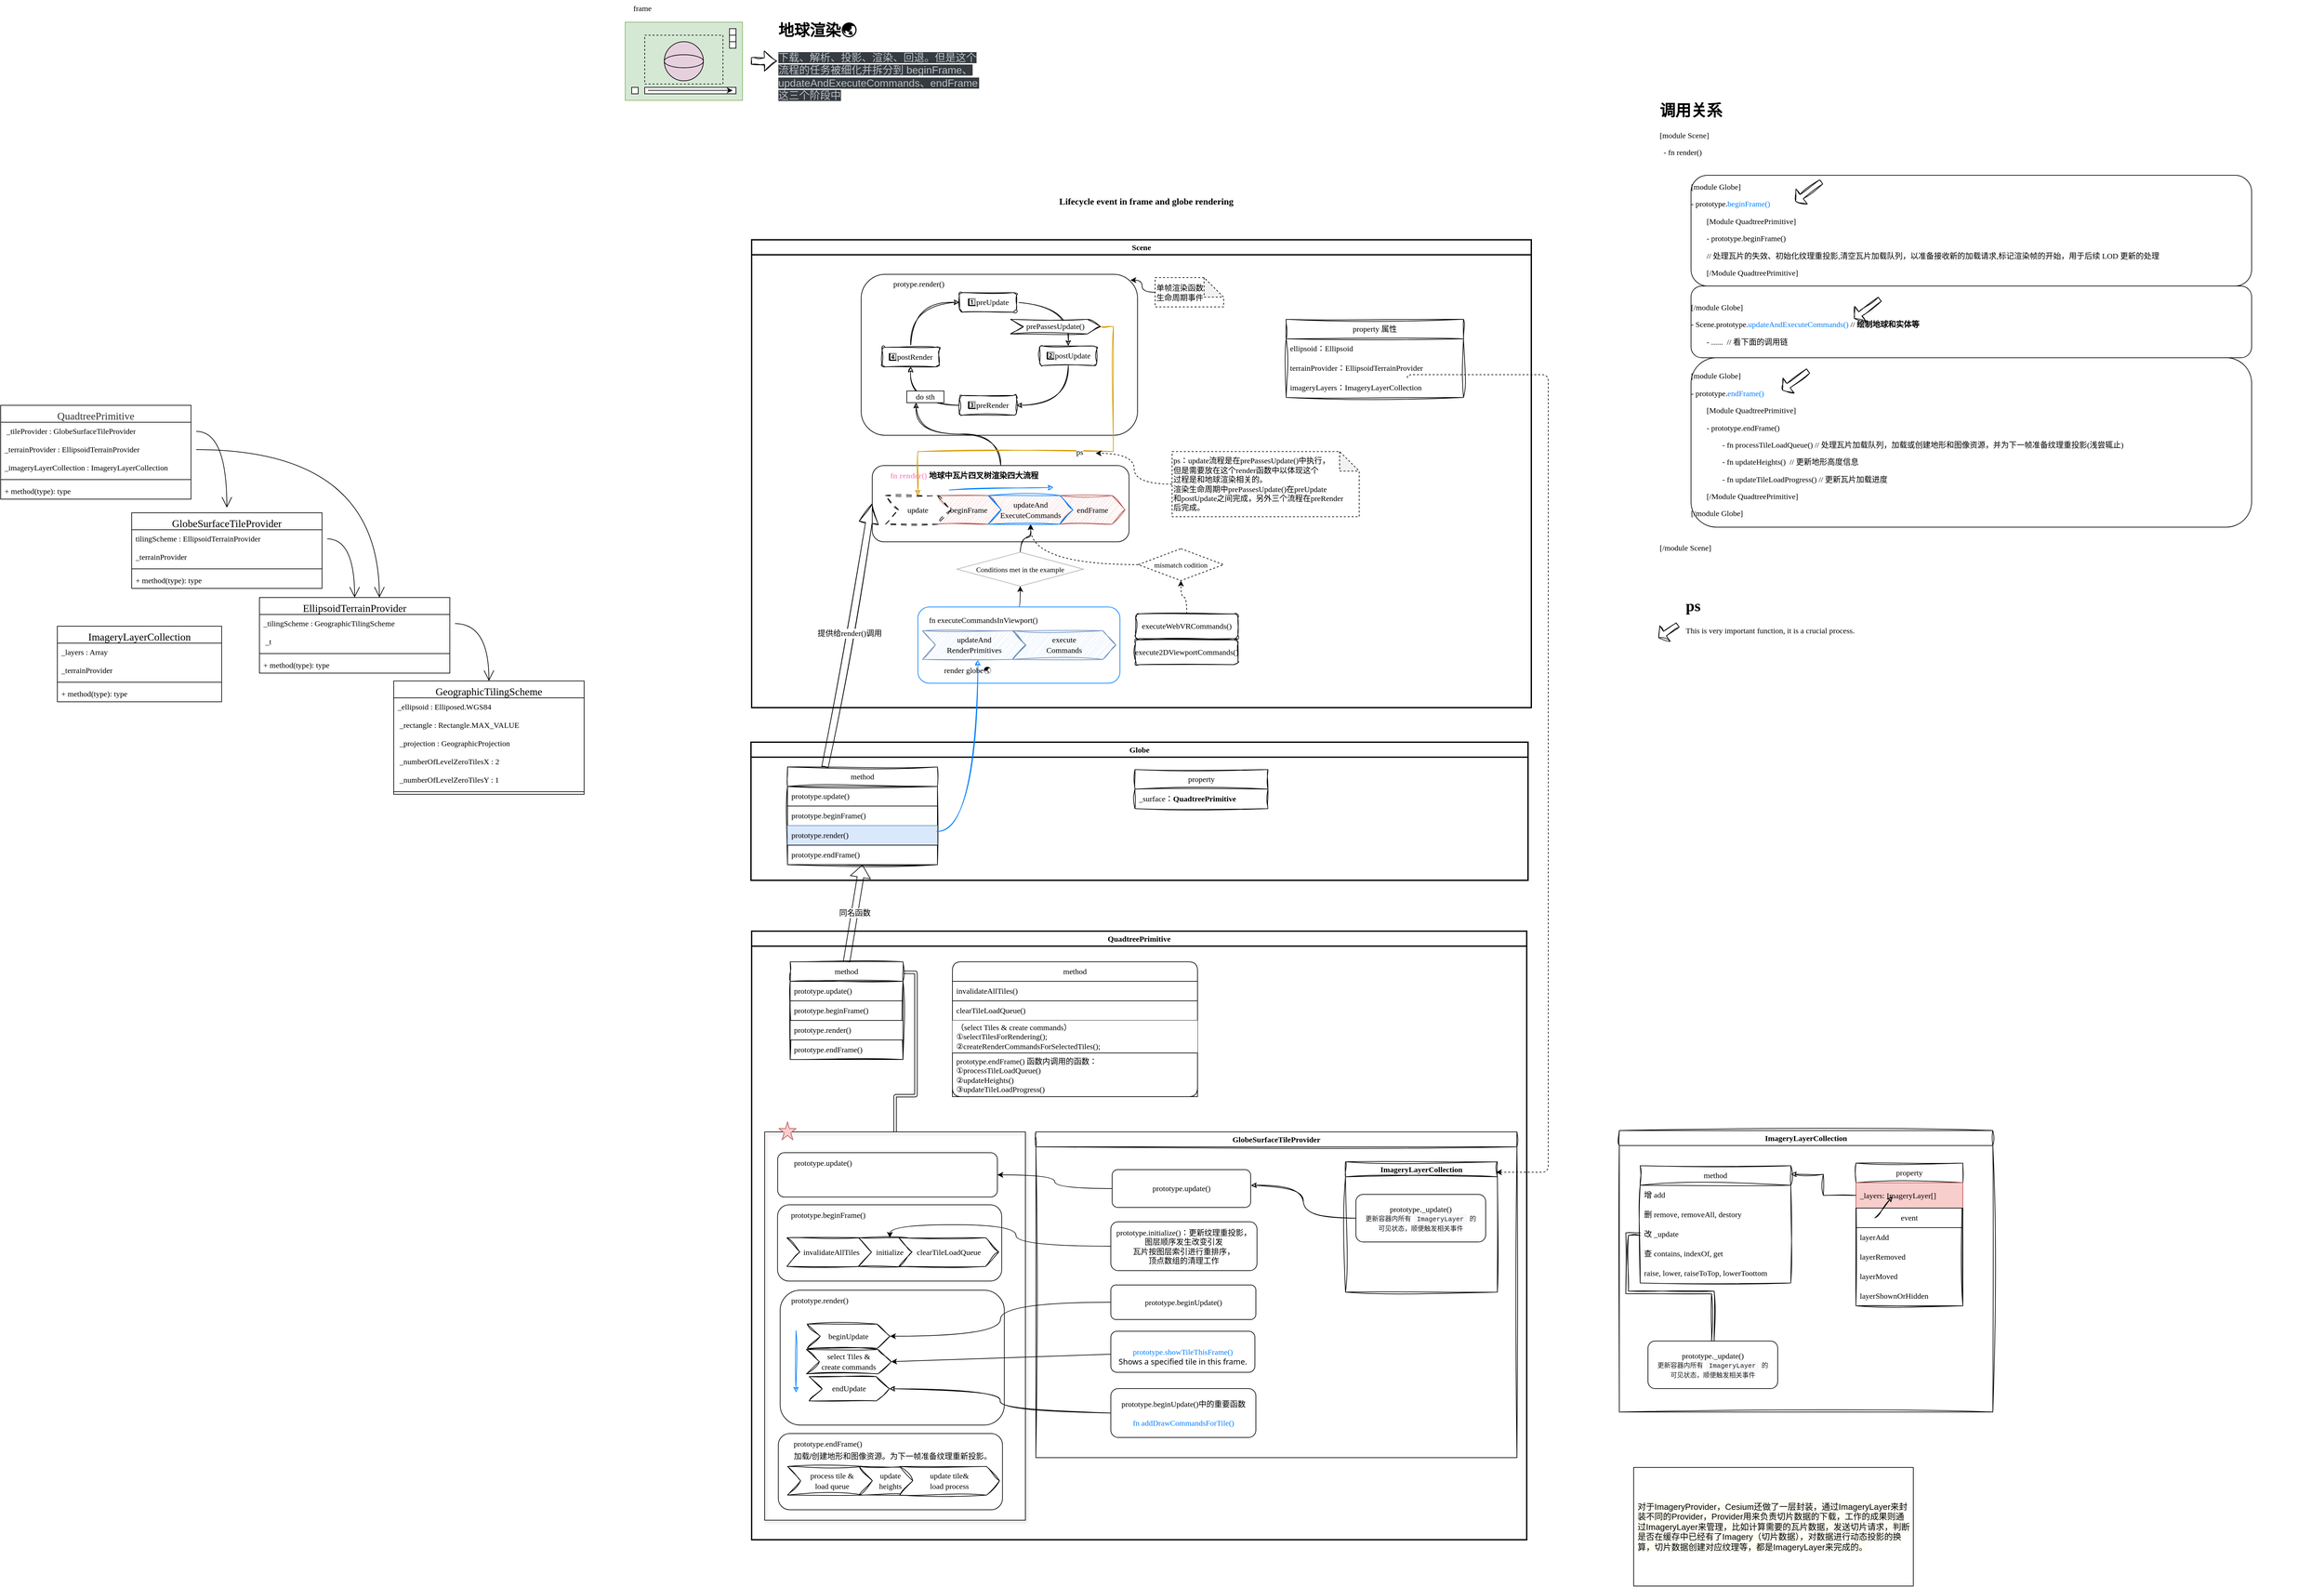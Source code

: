 <mxfile version="24.1.0" type="device">
  <diagram name="Page-1" id="13e1069c-82ec-6db2-03f1-153e76fe0fe0">
    <mxGraphModel dx="4101" dy="-128" grid="0" gridSize="10" guides="1" tooltips="1" connect="1" arrows="1" fold="1" page="0" pageScale="1" pageWidth="1100" pageHeight="850" background="none" math="0" shadow="0">
      <root>
        <mxCell id="0" />
        <mxCell id="1" parent="0" />
        <mxCell id="g6Qr0spAuCnk98Qtqvo6-8" value="" style="rounded=1;whiteSpace=wrap;html=1;align=center;verticalAlign=middle;fontFamily=Comic Sans MS;fontSize=12;fontColor=default;labelBackgroundColor=none;fillColor=none;gradientColor=none;" parent="1" vertex="1">
          <mxGeometry x="100" y="1100" width="860" height="170" as="geometry" />
        </mxCell>
        <mxCell id="g6Qr0spAuCnk98Qtqvo6-9" value="" style="rounded=1;whiteSpace=wrap;html=1;align=center;verticalAlign=middle;fontFamily=Comic Sans MS;fontSize=12;fontColor=default;labelBackgroundColor=none;fillColor=none;gradientColor=none;" parent="1" vertex="1">
          <mxGeometry x="100" y="1380" width="860" height="260" as="geometry" />
        </mxCell>
        <mxCell id="g6Qr0spAuCnk98Qtqvo6-10" value="" style="rounded=1;whiteSpace=wrap;html=1;align=center;verticalAlign=middle;fontFamily=Comic Sans MS;fontSize=12;fontColor=default;labelBackgroundColor=none;fillColor=none;gradientColor=none;" parent="1" vertex="1">
          <mxGeometry x="100" y="1270" width="860" height="110" as="geometry" />
        </mxCell>
        <mxCell id="g6Qr0spAuCnk98Qtqvo6-7" value="&lt;h1 style=&quot;margin-top: 0px;&quot;&gt;调用关系&lt;/h1&gt;&lt;p&gt;[module Scene]&lt;/p&gt;&lt;p&gt;&lt;span style=&quot;white-space: normal;&quot;&gt;&amp;nbsp; - fn render()&lt;/span&gt;&lt;/p&gt;&lt;p&gt;&lt;span style=&quot;white-space: normal;&quot;&gt;&lt;span style=&quot;white-space: pre;&quot;&gt;&#x9;&lt;/span&gt;&lt;span style=&quot;white-space: pre;&quot;&gt;&#x9;&lt;/span&gt;&lt;br&gt;&lt;/span&gt;&lt;/p&gt;&lt;p&gt;&lt;span style=&quot;white-space: normal;&quot;&gt;&lt;span style=&quot;white-space:pre&quot;&gt;&#x9;&#x9;&lt;/span&gt;[module Globe]&lt;/span&gt;&lt;/p&gt;&lt;p&gt;&lt;span style=&quot;white-space: normal;&quot;&gt;&lt;span style=&quot;white-space:pre&quot;&gt;&#x9;&#x9;&lt;/span&gt;- prototype.&lt;font color=&quot;#007fff&quot;&gt;beginFrame()&lt;/font&gt;&lt;/span&gt;&lt;/p&gt;&lt;p&gt;&lt;span style=&quot;white-space: normal;&quot;&gt;&lt;span style=&quot;white-space:pre&quot;&gt;&#x9;&#x9;&#x9;&lt;/span&gt;[Module QuadtreePrimitive]&lt;/span&gt;&lt;/p&gt;&lt;p&gt;&lt;span style=&quot;white-space: normal;&quot;&gt;&lt;span style=&quot;white-space:pre&quot;&gt;&#x9;&#x9;&#x9;&lt;/span&gt;-&amp;nbsp;&lt;/span&gt;prototype.&lt;span style=&quot;white-space: normal;&quot;&gt;beginFrame()&amp;nbsp;&lt;/span&gt;&lt;/p&gt;&lt;p&gt;&lt;span style=&quot;white-space: normal;&quot;&gt;&lt;span style=&quot;white-space: pre;&quot;&gt;&#x9;&lt;/span&gt;&lt;span style=&quot;white-space: pre;&quot;&gt;&#x9;&lt;/span&gt;&lt;span style=&quot;white-space: pre;&quot;&gt;&#x9;&lt;/span&gt;// 处理瓦片的失效、初始化纹理重投影,清空瓦片加载队列，以准备接收新的加载请求,标记渲染帧的开始，用于后续 LOD 更新的处理&lt;/span&gt;&lt;/p&gt;&lt;p&gt;&lt;span style=&quot;white-space: normal;&quot;&gt;&lt;span style=&quot;white-space:pre&quot;&gt;&#x9;&#x9;&#x9;&lt;/span&gt;[/Module QuadtreePrimitive]&lt;/span&gt;&lt;/p&gt;&lt;p&gt;&lt;span style=&quot;white-space: normal;&quot;&gt;&lt;br&gt;&lt;/span&gt;&lt;/p&gt;&lt;p&gt;&lt;span style=&quot;white-space: normal;&quot;&gt;&lt;span style=&quot;white-space:pre&quot;&gt;&#x9;&#x9;&lt;/span&gt;[/module Globe]&lt;/span&gt;&lt;span style=&quot;background-color: initial; white-space: pre;&quot;&gt;&#x9;&lt;/span&gt;&lt;span style=&quot;background-color: initial; white-space: pre;&quot;&gt;&#x9;&lt;/span&gt;&lt;/p&gt;&lt;p&gt;&lt;span style=&quot;white-space: normal;&quot;&gt;&lt;span style=&quot;white-space:pre&quot;&gt;&#x9;&#x9;&lt;/span&gt;- Scene.prototype.&lt;font color=&quot;#007fff&quot;&gt;updateAndExecuteCommands()&lt;/font&gt; // &lt;b&gt;绘制地球和实体等&lt;/b&gt;&lt;/span&gt;&lt;/p&gt;&lt;p&gt;&lt;span style=&quot;white-space: normal;&quot;&gt;&lt;span style=&quot;white-space:pre&quot;&gt;&#x9;&#x9;&#x9;&lt;/span&gt;- ......&amp;nbsp; // 看下面的调用链&lt;/span&gt;&lt;/p&gt;&lt;p&gt;&lt;span style=&quot;white-space: normal;&quot;&gt;&lt;span style=&quot;white-space: pre;&quot;&gt;&#x9;&lt;/span&gt;&lt;span style=&quot;white-space: pre;&quot;&gt;&#x9;&lt;/span&gt;&lt;br&gt;&lt;/span&gt;&lt;/p&gt;&lt;p&gt;&lt;span style=&quot;white-space: normal;&quot;&gt;&lt;span style=&quot;white-space:pre&quot;&gt;&#x9;&#x9;&lt;/span&gt;[module Globe]&lt;/span&gt;&lt;/p&gt;&lt;p&gt;&lt;span style=&quot;white-space: normal;&quot;&gt;&lt;span style=&quot;white-space:pre&quot;&gt;&#x9;&#x9;&lt;/span&gt;-&amp;nbsp;&lt;/span&gt;prototype.&lt;span style=&quot;white-space: normal;&quot;&gt;&lt;font color=&quot;#007fff&quot;&gt;endFrame()&lt;/font&gt;&lt;/span&gt;&lt;/p&gt;&lt;p&gt;&lt;span style=&quot;white-space: normal;&quot;&gt;&lt;span style=&quot;white-space:pre&quot;&gt;&#x9;&#x9;&#x9;&lt;/span&gt;[Module QuadtreePrimitive]&lt;/span&gt;&lt;/p&gt;&lt;p&gt;&lt;span style=&quot;white-space: normal;&quot;&gt;&lt;span style=&quot;white-space:pre&quot;&gt;&#x9;&#x9;&#x9;&lt;/span&gt;-&amp;nbsp;&lt;/span&gt;prototype.&lt;span style=&quot;white-space: normal;&quot;&gt;endFrame()&lt;/span&gt;&lt;/p&gt;&lt;p&gt;&lt;span style=&quot;white-space: normal;&quot;&gt;&lt;span style=&quot;white-space:pre&quot;&gt;&#x9;&#x9;&#x9;&#x9;&lt;/span&gt;- fn processTileLoadQueue() // 处理瓦片加载队列，加载或创建地形和图像资源，并为下一帧准备纹理重投影(浅尝辄止)&lt;/span&gt;&lt;/p&gt;&lt;p&gt;&lt;span style=&quot;white-space: normal;&quot;&gt;&lt;span style=&quot;white-space:pre&quot;&gt;&#x9;&#x9;&#x9;&#x9;&lt;/span&gt;- fn updateHeights()&amp;nbsp; // 更新地形高度信息&lt;/span&gt;&lt;/p&gt;&lt;p&gt;&lt;span style=&quot;white-space: normal;&quot;&gt;&lt;span style=&quot;white-space:pre&quot;&gt;&#x9;&#x9;&#x9;&#x9;&lt;/span&gt;- fn updateTileLoadProgress() // 更新瓦片加载进度&lt;/span&gt;&lt;/p&gt;&lt;p&gt;&lt;span style=&quot;white-space: normal;&quot;&gt;&lt;span style=&quot;white-space:pre&quot;&gt;&#x9;&#x9;&#x9;&lt;/span&gt;[/Module QuadtreePrimitive]&lt;/span&gt;&lt;/p&gt;&lt;p&gt;&lt;span style=&quot;white-space: normal;&quot;&gt;&lt;span style=&quot;white-space:pre&quot;&gt;&#x9;&#x9;&lt;/span&gt;[/module Globe]&lt;/span&gt;&lt;/p&gt;&lt;p&gt;&lt;br&gt;&lt;/p&gt;&lt;p&gt;[/module Scene]&lt;/p&gt;" style="text;html=1;whiteSpace=wrap;overflow=hidden;rounded=0;fontFamily=Comic Sans MS;fontSize=12;fontColor=default;labelBackgroundColor=none;" parent="1" vertex="1">
          <mxGeometry x="50" y="980" width="1020" height="710" as="geometry" />
        </mxCell>
        <mxCell id="g6Qr0spAuCnk98Qtqvo6-12" value="" style="shape=flexArrow;endArrow=classic;html=1;rounded=0;sketch=1;hachureGap=4;jiggle=2;curveFitting=1;fontFamily=Comic Sans MS;fontSource=https%3A%2F%2Ffonts.googleapis.com%2Fcss%3Ffamily%3DArchitects%2BDaughter;fontSize=12;fontColor=default;labelBackgroundColor=none;width=8;endSize=3.53;" parent="1" edge="1">
          <mxGeometry width="50" height="50" relative="1" as="geometry">
            <mxPoint x="300" y="1110" as="sourcePoint" />
            <mxPoint x="260" y="1140" as="targetPoint" />
          </mxGeometry>
        </mxCell>
        <mxCell id="g6Qr0spAuCnk98Qtqvo6-13" value="" style="shape=flexArrow;endArrow=classic;html=1;rounded=0;sketch=1;hachureGap=4;jiggle=2;curveFitting=1;fontFamily=Comic Sans MS;fontSource=https%3A%2F%2Ffonts.googleapis.com%2Fcss%3Ffamily%3DArchitects%2BDaughter;fontSize=12;fontColor=default;labelBackgroundColor=none;width=8;endSize=3.53;" parent="1" edge="1">
          <mxGeometry width="50" height="50" relative="1" as="geometry">
            <mxPoint x="390" y="1290" as="sourcePoint" />
            <mxPoint x="350" y="1320" as="targetPoint" />
          </mxGeometry>
        </mxCell>
        <mxCell id="g6Qr0spAuCnk98Qtqvo6-14" value="" style="shape=flexArrow;endArrow=classic;html=1;rounded=0;sketch=1;hachureGap=4;jiggle=2;curveFitting=1;fontFamily=Comic Sans MS;fontSource=https%3A%2F%2Ffonts.googleapis.com%2Fcss%3Ffamily%3DArchitects%2BDaughter;fontSize=12;fontColor=default;labelBackgroundColor=none;width=8;endSize=3.53;" parent="1" edge="1">
          <mxGeometry width="50" height="50" relative="1" as="geometry">
            <mxPoint x="280" y="1400" as="sourcePoint" />
            <mxPoint x="240" y="1430" as="targetPoint" />
          </mxGeometry>
        </mxCell>
        <mxCell id="g6Qr0spAuCnk98Qtqvo6-15" value="" style="shape=flexArrow;endArrow=classic;html=1;rounded=0;sketch=1;hachureGap=4;jiggle=2;curveFitting=1;fontFamily=Comic Sans MS;fontSource=https%3A%2F%2Ffonts.googleapis.com%2Fcss%3Ffamily%3DArchitects%2BDaughter;fontSize=12;fontColor=default;labelBackgroundColor=none;width=8;endSize=3.53;" parent="1" edge="1">
          <mxGeometry width="50" height="50" relative="1" as="geometry">
            <mxPoint x="80" y="1790" as="sourcePoint" />
            <mxPoint x="50" y="1810" as="targetPoint" />
          </mxGeometry>
        </mxCell>
        <mxCell id="g6Qr0spAuCnk98Qtqvo6-16" value="&lt;h1 style=&quot;margin-top: 0px;&quot;&gt;ps&lt;/h1&gt;&lt;p&gt;This is very important function, it is a crucial process.&lt;/p&gt;" style="text;html=1;whiteSpace=wrap;overflow=hidden;rounded=0;fontFamily=Comic Sans MS;fontSize=12;fontColor=default;labelBackgroundColor=none;" parent="1" vertex="1">
          <mxGeometry x="90" y="1740" width="880" height="170" as="geometry" />
        </mxCell>
        <mxCell id="WggVi8UvWHG0Bu3KGBCK-31" value="&lt;font style=&quot;font-size: 14px;&quot;&gt;&lt;b&gt;Lifecycle event in frame and globe rendering&lt;/b&gt;&lt;/font&gt;" style="text;html=1;align=center;verticalAlign=middle;resizable=0;points=[];autosize=1;strokeColor=none;fillColor=none;fontFamily=Comic Sans MS;fontSize=12;fontColor=default;" parent="1" vertex="1">
          <mxGeometry x="-901" y="1126" width="330" height="30" as="geometry" />
        </mxCell>
        <mxCell id="WggVi8UvWHG0Bu3KGBCK-32" value="" style="group" parent="1" vertex="1" connectable="0">
          <mxGeometry x="-1535" y="865" width="180" height="120" as="geometry" />
        </mxCell>
        <mxCell id="WggVi8UvWHG0Bu3KGBCK-33" value="" style="group;fillColor=#d5e8d4;strokeColor=#82b366;container=0;rounded=0;hachureGap=4;align=center;verticalAlign=middle;fontFamily=Comic Sans MS;fontSize=12;fontColor=default;" parent="WggVi8UvWHG0Bu3KGBCK-32" vertex="1" connectable="0">
          <mxGeometry width="180" height="120" as="geometry" />
        </mxCell>
        <mxCell id="WggVi8UvWHG0Bu3KGBCK-34" value="" style="rounded=0;whiteSpace=wrap;html=1;container=0;fillColor=#d5e8d4;strokeColor=#82b366;hachureGap=4;align=center;verticalAlign=middle;fontFamily=Comic Sans MS;fontSize=12;fontColor=default;" parent="WggVi8UvWHG0Bu3KGBCK-32" vertex="1">
          <mxGeometry width="180" height="120" as="geometry" />
        </mxCell>
        <mxCell id="WggVi8UvWHG0Bu3KGBCK-35" value="" style="ellipse;whiteSpace=wrap;html=1;aspect=fixed;container=0;rounded=0;hachureGap=4;strokeColor=default;align=center;verticalAlign=middle;fontFamily=Comic Sans MS;fontSize=12;fontColor=default;fillColor=#E6D0DE;" parent="WggVi8UvWHG0Bu3KGBCK-32" vertex="1">
          <mxGeometry x="60" y="30" width="60" height="60" as="geometry" />
        </mxCell>
        <mxCell id="WggVi8UvWHG0Bu3KGBCK-36" value="" style="rounded=0;whiteSpace=wrap;html=1;container=0;hachureGap=4;strokeColor=default;align=center;verticalAlign=middle;fontFamily=Comic Sans MS;fontSize=12;fontColor=default;fillColor=default;" parent="WggVi8UvWHG0Bu3KGBCK-32" vertex="1">
          <mxGeometry x="10" y="100" width="10" height="10" as="geometry" />
        </mxCell>
        <mxCell id="WggVi8UvWHG0Bu3KGBCK-37" value="" style="rounded=0;whiteSpace=wrap;html=1;container=0;hachureGap=4;strokeColor=default;align=center;verticalAlign=middle;fontFamily=Comic Sans MS;fontSize=12;fontColor=default;fillColor=default;" parent="WggVi8UvWHG0Bu3KGBCK-32" vertex="1">
          <mxGeometry x="30" y="100" width="140" height="10" as="geometry" />
        </mxCell>
        <mxCell id="WggVi8UvWHG0Bu3KGBCK-38" value="" style="rounded=0;whiteSpace=wrap;html=1;container=0;hachureGap=4;strokeColor=default;align=center;verticalAlign=middle;fontFamily=Comic Sans MS;fontSize=12;fontColor=default;fillColor=default;" parent="WggVi8UvWHG0Bu3KGBCK-32" vertex="1">
          <mxGeometry x="160" y="10" width="10" height="10" as="geometry" />
        </mxCell>
        <mxCell id="WggVi8UvWHG0Bu3KGBCK-39" value="" style="rounded=0;whiteSpace=wrap;html=1;container=0;hachureGap=4;strokeColor=default;align=center;verticalAlign=middle;fontFamily=Comic Sans MS;fontSize=12;fontColor=default;fillColor=default;" parent="WggVi8UvWHG0Bu3KGBCK-32" vertex="1">
          <mxGeometry x="160" y="20" width="10" height="10" as="geometry" />
        </mxCell>
        <mxCell id="WggVi8UvWHG0Bu3KGBCK-40" value="" style="rounded=0;whiteSpace=wrap;html=1;container=0;hachureGap=4;strokeColor=default;align=center;verticalAlign=middle;fontFamily=Comic Sans MS;fontSize=12;fontColor=default;fillColor=default;" parent="WggVi8UvWHG0Bu3KGBCK-32" vertex="1">
          <mxGeometry x="160" y="30" width="10" height="10" as="geometry" />
        </mxCell>
        <mxCell id="WggVi8UvWHG0Bu3KGBCK-41" value="" style="rounded=0;whiteSpace=wrap;html=1;fillColor=none;dashed=1;container=0;hachureGap=4;strokeColor=default;align=center;verticalAlign=middle;fontFamily=Comic Sans MS;fontSize=12;fontColor=default;" parent="WggVi8UvWHG0Bu3KGBCK-32" vertex="1">
          <mxGeometry x="30" y="20" width="120" height="75" as="geometry" />
        </mxCell>
        <mxCell id="WggVi8UvWHG0Bu3KGBCK-42" value="" style="endArrow=classic;html=1;rounded=0;hachureGap=4;fontFamily=Comic Sans MS;fontSource=https%3A%2F%2Ffonts.googleapis.com%2Fcss%3Ffamily%3DArchitects%2BDaughter;fontSize=12;fontColor=default;" parent="WggVi8UvWHG0Bu3KGBCK-32" edge="1">
          <mxGeometry width="50" height="50" relative="1" as="geometry">
            <mxPoint x="35" y="104.71" as="sourcePoint" />
            <mxPoint x="165" y="104.71" as="targetPoint" />
          </mxGeometry>
        </mxCell>
        <mxCell id="WggVi8UvWHG0Bu3KGBCK-43" value="" style="ellipse;whiteSpace=wrap;html=1;container=0;rounded=0;hachureGap=4;strokeColor=default;align=center;verticalAlign=middle;fontFamily=Comic Sans MS;fontSize=12;fontColor=default;fillColor=#E6D0DE;" parent="WggVi8UvWHG0Bu3KGBCK-32" vertex="1">
          <mxGeometry x="60" y="50" width="60" height="20" as="geometry" />
        </mxCell>
        <mxCell id="WggVi8UvWHG0Bu3KGBCK-44" value="" style="shape=flexArrow;endArrow=classic;html=1;rounded=0;sketch=1;hachureGap=4;jiggle=2;curveFitting=1;fontFamily=Comic Sans MS;fontSource=https%3A%2F%2Ffonts.googleapis.com%2Fcss%3Ffamily%3DArchitects%2BDaughter;fontSize=12;fontColor=default;" parent="1" edge="1">
          <mxGeometry width="50" height="50" relative="1" as="geometry">
            <mxPoint x="-1342" y="924.66" as="sourcePoint" />
            <mxPoint x="-1302" y="924.66" as="targetPoint" />
          </mxGeometry>
        </mxCell>
        <mxCell id="WggVi8UvWHG0Bu3KGBCK-53" value="frame" style="text;html=1;align=center;verticalAlign=middle;resizable=0;points=[];autosize=1;strokeColor=none;fillColor=none;fontFamily=Comic Sans MS;fontSize=12;fontColor=default;labelBackgroundColor=none;" parent="1" vertex="1">
          <mxGeometry x="-1535" y="831" width="52" height="26" as="geometry" />
        </mxCell>
        <mxCell id="WggVi8UvWHG0Bu3KGBCK-57" value="&lt;h1 style=&quot;margin-top: 0px;&quot;&gt;地球渲染🌏&lt;/h1&gt;&lt;p&gt;&lt;span style=&quot;color: rgb(184, 191, 198); font-family: JetBrainsMono-Medium, Helvetica, Arial, &amp;quot;Segoe UI Emoji&amp;quot;, sans-serif; font-size: 16px; orphans: 4; white-space-collapse: preserve; background-color: rgb(54, 59, 64);&quot;&gt;下载、解析、投影、渲染、回退。但是这个流程的任务被细化并拆分到 beginFrame、updateAndExecuteCommands、endFrame 这三个阶段中&lt;/span&gt;&lt;br&gt;&lt;/p&gt;" style="text;html=1;whiteSpace=wrap;overflow=hidden;rounded=0;fontFamily=Architects Daughter;fontSource=https%3A%2F%2Ffonts.googleapis.com%2Fcss%3Ffamily%3DArchitects%2BDaughter;" parent="1" vertex="1">
          <mxGeometry x="-1302" y="858" width="310" height="150" as="geometry" />
        </mxCell>
        <mxCell id="DdBDHRNDh4QRJktBrmLc-33" value="QuadtreePrimitive" style="swimlane;whiteSpace=wrap;html=1;rounded=0;align=center;verticalAlign=middle;fontFamily=Comic Sans MS;fontSize=12;fontColor=default;fillColor=none;gradientColor=none;strokeWidth=2;" parent="1" vertex="1">
          <mxGeometry x="-1341" y="2260" width="1189" height="934" as="geometry">
            <mxRectangle x="-826" y="2215" width="139" height="26" as="alternateBounds" />
          </mxGeometry>
        </mxCell>
        <mxCell id="DdBDHRNDh4QRJktBrmLc-34" value="GlobeSurfaceTileProvider" style="swimlane;whiteSpace=wrap;html=1;rounded=0;align=center;verticalAlign=middle;fontFamily=Comic Sans MS;fontSize=12;fontColor=default;fillColor=none;gradientColor=none;sketch=1;curveFitting=1;jiggle=2;" parent="DdBDHRNDh4QRJktBrmLc-33" vertex="1">
          <mxGeometry x="436" y="308" width="738" height="500" as="geometry">
            <mxRectangle x="46" y="234" width="180" height="26" as="alternateBounds" />
          </mxGeometry>
        </mxCell>
        <mxCell id="DdBDHRNDh4QRJktBrmLc-31" value="&lt;div&gt;&lt;span style=&quot;text-wrap: nowrap;&quot;&gt;🌟&lt;/span&gt;&lt;/div&gt;&lt;font color=&quot;#007fff&quot;&gt;&lt;span style=&quot;text-wrap: nowrap;&quot;&gt;prototype.&lt;/span&gt;showTileThisFrame()&lt;/font&gt;&lt;div&gt;&lt;span style=&quot;font-family: &amp;quot;Source Sans Pro&amp;quot;, &amp;quot;Segoe UI&amp;quot;, Arial, Geneva, sans-serif; text-align: start;&quot;&gt;Shows a specified tile in this frame.&lt;/span&gt;&lt;br&gt;&lt;/div&gt;" style="rounded=1;whiteSpace=wrap;html=1;align=center;verticalAlign=middle;fontFamily=Comic Sans MS;fontSize=12;fontColor=default;fillColor=none;gradientColor=none;" parent="DdBDHRNDh4QRJktBrmLc-34" vertex="1">
          <mxGeometry x="115" y="306" width="221" height="63" as="geometry" />
        </mxCell>
        <mxCell id="DdBDHRNDh4QRJktBrmLc-36" value="&lt;div&gt;&lt;span style=&quot;text-wrap: nowrap;&quot;&gt;prototype.&lt;/span&gt;beginUpdate&lt;span style=&quot;text-wrap: nowrap;&quot;&gt;()中的重要函数&lt;/span&gt;&lt;span style=&quot;text-wrap: nowrap;&quot;&gt;&lt;br&gt;&lt;/span&gt;&lt;/div&gt;&lt;div&gt;&lt;span style=&quot;text-wrap: nowrap;&quot;&gt;🌟&lt;/span&gt;&lt;/div&gt;&lt;font color=&quot;#007fff&quot;&gt;&lt;span style=&quot;text-wrap: nowrap;&quot;&gt;fn &lt;/span&gt;addDrawCommandsForTile()&lt;/font&gt;" style="rounded=1;whiteSpace=wrap;html=1;align=center;verticalAlign=middle;fontFamily=Comic Sans MS;fontSize=12;fontColor=default;fillColor=none;gradientColor=none;" parent="DdBDHRNDh4QRJktBrmLc-34" vertex="1">
          <mxGeometry x="115" y="394" width="222.5" height="75" as="geometry" />
        </mxCell>
        <mxCell id="DdBDHRNDh4QRJktBrmLc-67" value="&lt;div&gt;&lt;span style=&quot;text-wrap: nowrap;&quot;&gt;prototype.update()&lt;/span&gt;&lt;br&gt;&lt;/div&gt;" style="rounded=1;whiteSpace=wrap;html=1;align=center;verticalAlign=middle;fontFamily=Comic Sans MS;fontSize=12;fontColor=default;fillColor=none;gradientColor=none;" parent="DdBDHRNDh4QRJktBrmLc-34" vertex="1">
          <mxGeometry x="117" y="58" width="212.5" height="58" as="geometry" />
        </mxCell>
        <mxCell id="DdBDHRNDh4QRJktBrmLc-71" value="ImageryLayerCollection" style="swimlane;whiteSpace=wrap;html=1;rounded=0;align=center;verticalAlign=middle;fontFamily=Comic Sans MS;fontSize=12;fontColor=default;fillColor=none;gradientColor=none;sketch=1;curveFitting=1;jiggle=2;" parent="DdBDHRNDh4QRJktBrmLc-34" vertex="1">
          <mxGeometry x="475" y="46" width="233" height="200" as="geometry" />
        </mxCell>
        <mxCell id="DdBDHRNDh4QRJktBrmLc-78" value="&lt;div&gt;&lt;span style=&quot;text-wrap: nowrap;&quot;&gt;prototype._update()&lt;/span&gt;&lt;br&gt;&lt;/div&gt;&lt;div&gt;&lt;font style=&quot;font-size: 10px;&quot;&gt;&lt;span style=&quot;color: rgb(25, 27, 31); font-family: -apple-system, BlinkMacSystemFont, &amp;quot;Helvetica Neue&amp;quot;, &amp;quot;PingFang SC&amp;quot;, &amp;quot;Microsoft YaHei&amp;quot;, &amp;quot;Source Han Sans SC&amp;quot;, &amp;quot;Noto Sans CJK SC&amp;quot;, &amp;quot;WenQuanYi Micro Hei&amp;quot;, sans-serif; text-align: start;&quot;&gt;更新容器内所有&amp;nbsp;&lt;/span&gt;&lt;code style=&quot;background-color: rgb(248, 248, 250); border-radius: 3px; font-family: Menlo, Monaco, Consolas, &amp;quot;Andale Mono&amp;quot;, &amp;quot;lucida console&amp;quot;, &amp;quot;Courier New&amp;quot;, monospace; margin: 0px 2px; padding: 3px 4px; color: rgb(25, 27, 31); text-align: start;&quot;&gt;ImageryLayer&lt;/code&gt;&lt;span style=&quot;color: rgb(25, 27, 31); font-family: -apple-system, BlinkMacSystemFont, &amp;quot;Helvetica Neue&amp;quot;, &amp;quot;PingFang SC&amp;quot;, &amp;quot;Microsoft YaHei&amp;quot;, &amp;quot;Source Han Sans SC&amp;quot;, &amp;quot;Noto Sans CJK SC&amp;quot;, &amp;quot;WenQuanYi Micro Hei&amp;quot;, sans-serif; text-align: start;&quot;&gt;&amp;nbsp;的&lt;/span&gt;&lt;/font&gt;&lt;/div&gt;&lt;div&gt;&lt;font style=&quot;font-size: 10px;&quot;&gt;&lt;span style=&quot;color: rgb(25, 27, 31); font-family: -apple-system, BlinkMacSystemFont, &amp;quot;Helvetica Neue&amp;quot;, &amp;quot;PingFang SC&amp;quot;, &amp;quot;Microsoft YaHei&amp;quot;, &amp;quot;Source Han Sans SC&amp;quot;, &amp;quot;Noto Sans CJK SC&amp;quot;, &amp;quot;WenQuanYi Micro Hei&amp;quot;, sans-serif; text-align: start;&quot;&gt;可见状态，顺便触发相关事件&lt;/span&gt;&lt;/font&gt;&lt;span style=&quot;text-wrap: nowrap;&quot;&gt;&lt;br&gt;&lt;/span&gt;&lt;/div&gt;" style="rounded=1;whiteSpace=wrap;html=1;align=center;verticalAlign=middle;fontFamily=Comic Sans MS;fontSize=12;fontColor=default;fillColor=none;gradientColor=none;" parent="DdBDHRNDh4QRJktBrmLc-71" vertex="1">
          <mxGeometry x="16" y="50" width="199" height="73" as="geometry" />
        </mxCell>
        <mxCell id="DdBDHRNDh4QRJktBrmLc-79" style="edgeStyle=orthogonalEdgeStyle;rounded=0;sketch=1;hachureGap=4;jiggle=2;curveFitting=1;orthogonalLoop=1;jettySize=auto;html=1;entryX=1.002;entryY=0.413;entryDx=0;entryDy=0;entryPerimeter=0;fontFamily=Comic Sans MS;fontSource=https%3A%2F%2Ffonts.googleapis.com%2Fcss%3Ffamily%3DArchitects%2BDaughter;fontSize=12;fontColor=default;curved=1;" parent="DdBDHRNDh4QRJktBrmLc-34" source="DdBDHRNDh4QRJktBrmLc-78" target="DdBDHRNDh4QRJktBrmLc-67" edge="1">
          <mxGeometry relative="1" as="geometry" />
        </mxCell>
        <mxCell id="DdBDHRNDh4QRJktBrmLc-147" value="&lt;div&gt;&lt;span style=&quot;background-color: initial; text-wrap: nowrap;&quot;&gt;prototype.initialize()：&lt;/span&gt;&lt;span style=&quot;text-wrap: nowrap;&quot;&gt;更新纹理重投影，&lt;/span&gt;&lt;/div&gt;&lt;div&gt;&lt;span style=&quot;text-wrap: nowrap;&quot;&gt;图层顺序发生改变引发&lt;/span&gt;&lt;/div&gt;&lt;div&gt;&lt;span style=&quot;text-wrap: nowrap;&quot;&gt;瓦片按图层索引进行重排序，&lt;/span&gt;&lt;/div&gt;&lt;div&gt;&lt;span style=&quot;text-wrap: nowrap;&quot;&gt;顶点数组的清理工作&lt;/span&gt;&lt;br&gt;&lt;/div&gt;" style="rounded=1;whiteSpace=wrap;html=1;align=center;verticalAlign=middle;fontFamily=Comic Sans MS;fontSize=12;fontColor=default;fillColor=none;gradientColor=none;" parent="DdBDHRNDh4QRJktBrmLc-34" vertex="1">
          <mxGeometry x="115" y="138" width="224.25" height="75" as="geometry" />
        </mxCell>
        <mxCell id="DdBDHRNDh4QRJktBrmLc-157" value="&lt;div&gt;&lt;span style=&quot;text-wrap: nowrap;&quot;&gt;prototype.&lt;/span&gt;beginUpdate&lt;span style=&quot;text-wrap: nowrap;&quot;&gt;()&lt;/span&gt;&lt;br&gt;&lt;/div&gt;" style="rounded=1;whiteSpace=wrap;html=1;align=center;verticalAlign=middle;fontFamily=Comic Sans MS;fontSize=12;fontColor=default;fillColor=none;gradientColor=none;" parent="DdBDHRNDh4QRJktBrmLc-34" vertex="1">
          <mxGeometry x="115" y="235" width="222.5" height="53" as="geometry" />
        </mxCell>
        <mxCell id="DdBDHRNDh4QRJktBrmLc-128" value="method" style="swimlane;fontStyle=0;childLayout=stackLayout;horizontal=1;startSize=30;horizontalStack=0;resizeParent=1;resizeParentMax=0;resizeLast=0;collapsible=1;marginBottom=0;whiteSpace=wrap;html=1;rounded=0;align=center;verticalAlign=middle;fontFamily=Comic Sans MS;fontSize=12;fontColor=default;fillColor=none;gradientColor=none;swimlaneFillColor=none;sketch=1;curveFitting=1;jiggle=2;" parent="DdBDHRNDh4QRJktBrmLc-33" vertex="1">
          <mxGeometry x="59.12" y="47" width="173" height="150" as="geometry">
            <mxRectangle x="59.12" y="47" width="77" height="30" as="alternateBounds" />
          </mxGeometry>
        </mxCell>
        <mxCell id="DdBDHRNDh4QRJktBrmLc-129" value="&lt;span style=&quot;text-align: center; text-wrap: nowrap;&quot;&gt;prototype.update()&lt;/span&gt;" style="text;strokeColor=default;fillColor=none;align=left;verticalAlign=middle;spacingLeft=4;spacingRight=4;overflow=hidden;points=[[0,0.5],[1,0.5]];portConstraint=eastwest;rotatable=0;whiteSpace=wrap;html=1;fontFamily=Comic Sans MS;fontSize=12;fontColor=default;" parent="DdBDHRNDh4QRJktBrmLc-128" vertex="1">
          <mxGeometry y="30" width="173" height="30" as="geometry" />
        </mxCell>
        <mxCell id="DdBDHRNDh4QRJktBrmLc-130" value="&lt;span style=&quot;text-align: center; text-wrap: nowrap;&quot;&gt;prototype.beginFrame()&lt;/span&gt;" style="text;strokeColor=default;fillColor=none;align=left;verticalAlign=middle;spacingLeft=4;spacingRight=4;overflow=hidden;points=[[0,0.5],[1,0.5]];portConstraint=eastwest;rotatable=0;whiteSpace=wrap;html=1;fontFamily=Comic Sans MS;fontSize=12;fontColor=default;" parent="DdBDHRNDh4QRJktBrmLc-128" vertex="1">
          <mxGeometry y="60" width="173" height="30" as="geometry" />
        </mxCell>
        <mxCell id="DdBDHRNDh4QRJktBrmLc-131" value="&lt;span style=&quot;text-align: center; text-wrap: nowrap;&quot;&gt;prototype.render()&lt;/span&gt;" style="text;strokeColor=default;fillColor=default;align=left;verticalAlign=middle;spacingLeft=4;spacingRight=4;overflow=hidden;points=[[0,0.5],[1,0.5]];portConstraint=eastwest;rotatable=0;whiteSpace=wrap;html=1;fontFamily=Comic Sans MS;fontSize=12;fontColor=default;" parent="DdBDHRNDh4QRJktBrmLc-128" vertex="1">
          <mxGeometry y="90" width="173" height="30" as="geometry" />
        </mxCell>
        <mxCell id="DdBDHRNDh4QRJktBrmLc-132" value="&lt;span style=&quot;text-align: center; text-wrap: nowrap;&quot;&gt;prototype.endFrame()&lt;/span&gt;" style="text;strokeColor=default;fillColor=none;align=left;verticalAlign=middle;spacingLeft=4;spacingRight=4;overflow=hidden;points=[[0,0.5],[1,0.5]];portConstraint=eastwest;rotatable=0;whiteSpace=wrap;html=1;fontFamily=Comic Sans MS;fontSize=12;fontColor=default;" parent="DdBDHRNDh4QRJktBrmLc-128" vertex="1">
          <mxGeometry y="120" width="173" height="30" as="geometry" />
        </mxCell>
        <mxCell id="DdBDHRNDh4QRJktBrmLc-138" value="" style="swimlane;startSize=0;rounded=0;align=center;verticalAlign=middle;fontFamily=Comic Sans MS;fontSize=12;fillColor=#f5f5f5;strokeColor=#000000;fontColor=#333333;shadow=1;" parent="DdBDHRNDh4QRJktBrmLc-33" vertex="1">
          <mxGeometry x="20" y="308" width="400" height="596" as="geometry">
            <mxRectangle x="20" y="308" width="50" height="44" as="alternateBounds" />
          </mxGeometry>
        </mxCell>
        <mxCell id="DdBDHRNDh4QRJktBrmLc-65" value="" style="group" parent="DdBDHRNDh4QRJktBrmLc-138" vertex="1" connectable="0">
          <mxGeometry x="22" y="243" width="345.62" height="207" as="geometry" />
        </mxCell>
        <mxCell id="DdBDHRNDh4QRJktBrmLc-25" value="" style="rounded=1;whiteSpace=wrap;html=1;align=center;verticalAlign=middle;fontFamily=Comic Sans MS;fontSize=12;fontColor=default;labelBackgroundColor=none;fillColor=none;gradientColor=none;" parent="DdBDHRNDh4QRJktBrmLc-65" vertex="1">
          <mxGeometry x="1.75" width="343.87" height="207" as="geometry" />
        </mxCell>
        <mxCell id="DdBDHRNDh4QRJktBrmLc-26" value="prototype.render()" style="text;html=1;align=center;verticalAlign=middle;resizable=0;points=[];autosize=1;strokeColor=none;fillColor=none;fontFamily=Comic Sans MS;fontSize=12;fontColor=default;labelBackgroundColor=none;" parent="DdBDHRNDh4QRJktBrmLc-65" vertex="1">
          <mxGeometry y="2.545" width="123" height="26" as="geometry" />
        </mxCell>
        <mxCell id="DdBDHRNDh4QRJktBrmLc-27" value="&lt;font face=&quot;Comic Sans MS&quot;&gt;beginUpdate&lt;/font&gt;" style="shape=step;perimeter=stepPerimeter;whiteSpace=wrap;html=1;fixedSize=1;sketch=1;hachureGap=4;jiggle=2;curveFitting=1;fontFamily=Architects Daughter;fontSource=https%3A%2F%2Ffonts.googleapis.com%2Fcss%3Ffamily%3DArchitects%2BDaughter;" parent="DdBDHRNDh4QRJktBrmLc-65" vertex="1">
          <mxGeometry x="43.25" y="51.998" width="127" height="37.328" as="geometry" />
        </mxCell>
        <mxCell id="DdBDHRNDh4QRJktBrmLc-28" value="&lt;font face=&quot;Comic Sans MS&quot;&gt;select Tiles &amp;amp;&lt;/font&gt;&lt;div&gt;&lt;font face=&quot;Comic Sans MS&quot;&gt;create commands&lt;/font&gt;&lt;/div&gt;" style="shape=step;perimeter=stepPerimeter;whiteSpace=wrap;html=1;fixedSize=1;sketch=1;hachureGap=4;jiggle=2;curveFitting=1;fontFamily=Architects Daughter;fontSource=https%3A%2F%2Ffonts.googleapis.com%2Fcss%3Ffamily%3DArchitects%2BDaughter;" parent="DdBDHRNDh4QRJktBrmLc-65" vertex="1">
          <mxGeometry x="42" y="91.022" width="130" height="37.328" as="geometry" />
        </mxCell>
        <mxCell id="DdBDHRNDh4QRJktBrmLc-29" value="&lt;font face=&quot;Comic Sans MS&quot;&gt;endUpdate&lt;/font&gt;" style="shape=step;perimeter=stepPerimeter;whiteSpace=wrap;html=1;fixedSize=1;sketch=1;hachureGap=4;jiggle=2;curveFitting=1;fontFamily=Architects Daughter;fontSource=https%3A%2F%2Ffonts.googleapis.com%2Fcss%3Ffamily%3DArchitects%2BDaughter;" parent="DdBDHRNDh4QRJktBrmLc-65" vertex="1">
          <mxGeometry x="46.25" y="132.592" width="123" height="37.328" as="geometry" />
        </mxCell>
        <mxCell id="DdBDHRNDh4QRJktBrmLc-160" value="" style="endArrow=classic;html=1;rounded=0;sketch=1;hachureGap=4;jiggle=2;curveFitting=1;fontFamily=Comic Sans MS;fontSource=https%3A%2F%2Ffonts.googleapis.com%2Fcss%3Ffamily%3DArchitects%2BDaughter;fontSize=12;fontColor=default;strokeColor=#007FFF;" parent="DdBDHRNDh4QRJktBrmLc-65" edge="1">
          <mxGeometry width="50" height="50" relative="1" as="geometry">
            <mxPoint x="26" y="62.178" as="sourcePoint" />
            <mxPoint x="26" y="157.195" as="targetPoint" />
          </mxGeometry>
        </mxCell>
        <mxCell id="DdBDHRNDh4QRJktBrmLc-64" value="" style="group" parent="DdBDHRNDh4QRJktBrmLc-138" vertex="1" connectable="0">
          <mxGeometry x="27" y="32" width="330" height="68" as="geometry" />
        </mxCell>
        <mxCell id="DdBDHRNDh4QRJktBrmLc-59" value="" style="rounded=1;whiteSpace=wrap;html=1;align=center;verticalAlign=middle;fontFamily=Comic Sans MS;fontSize=12;fontColor=default;labelBackgroundColor=none;fillColor=none;gradientColor=none;" parent="DdBDHRNDh4QRJktBrmLc-64" vertex="1">
          <mxGeometry x="-7" width="337" height="68" as="geometry" />
        </mxCell>
        <mxCell id="DdBDHRNDh4QRJktBrmLc-60" value="prototype.update()" style="text;html=1;align=center;verticalAlign=middle;resizable=0;points=[];autosize=1;strokeColor=none;fillColor=none;fontFamily=Comic Sans MS;fontSize=12;fontColor=default;labelBackgroundColor=none;" parent="DdBDHRNDh4QRJktBrmLc-64" vertex="1">
          <mxGeometry y="3.009" width="123" height="26" as="geometry" />
        </mxCell>
        <mxCell id="DdBDHRNDh4QRJktBrmLc-121" value="" style="group" parent="DdBDHRNDh4QRJktBrmLc-138" vertex="1" connectable="0">
          <mxGeometry x="18" y="112" width="345.62" height="117" as="geometry" />
        </mxCell>
        <mxCell id="DdBDHRNDh4QRJktBrmLc-122" value="" style="rounded=1;whiteSpace=wrap;html=1;align=center;verticalAlign=middle;fontFamily=Comic Sans MS;fontSize=12;fontColor=default;labelBackgroundColor=none;fillColor=none;gradientColor=none;" parent="DdBDHRNDh4QRJktBrmLc-121" vertex="1">
          <mxGeometry x="1.75" width="343.87" height="117" as="geometry" />
        </mxCell>
        <mxCell id="DdBDHRNDh4QRJktBrmLc-123" value="prototype.beginFrame()" style="text;html=1;align=center;verticalAlign=middle;resizable=0;points=[];autosize=1;strokeColor=none;fillColor=none;fontFamily=Comic Sans MS;fontSize=12;fontColor=default;labelBackgroundColor=none;" parent="DdBDHRNDh4QRJktBrmLc-121" vertex="1">
          <mxGeometry x="4" y="3" width="150" height="26" as="geometry" />
        </mxCell>
        <mxCell id="DdBDHRNDh4QRJktBrmLc-124" value="&lt;span style=&quot;font-family: &amp;quot;Comic Sans MS&amp;quot;;&quot;&gt;invalidateAllTiles&lt;/span&gt;" style="shape=step;perimeter=stepPerimeter;whiteSpace=wrap;html=1;fixedSize=1;sketch=1;hachureGap=4;jiggle=2;curveFitting=1;fontFamily=Architects Daughter;fontSource=https%3A%2F%2Ffonts.googleapis.com%2Fcss%3Ffamily%3DArchitects%2BDaughter;" parent="DdBDHRNDh4QRJktBrmLc-121" vertex="1">
          <mxGeometry x="16" y="50.5" width="137" height="44" as="geometry" />
        </mxCell>
        <mxCell id="DdBDHRNDh4QRJktBrmLc-125" value="&lt;span style=&quot;font-family: &amp;quot;Comic Sans MS&amp;quot;;&quot;&gt;initialize&lt;/span&gt;" style="shape=step;perimeter=stepPerimeter;whiteSpace=wrap;html=1;fixedSize=1;sketch=1;hachureGap=4;jiggle=2;curveFitting=1;fontFamily=Architects Daughter;fontSource=https%3A%2F%2Ffonts.googleapis.com%2Fcss%3Ffamily%3DArchitects%2BDaughter;" parent="DdBDHRNDh4QRJktBrmLc-121" vertex="1">
          <mxGeometry x="126" y="50.5" width="96" height="44" as="geometry" />
        </mxCell>
        <mxCell id="DdBDHRNDh4QRJktBrmLc-126" value="&lt;font face=&quot;Comic Sans MS&quot;&gt;clearTileLoadQueue&lt;/font&gt;" style="shape=step;perimeter=stepPerimeter;whiteSpace=wrap;html=1;fixedSize=1;sketch=1;hachureGap=4;jiggle=2;curveFitting=1;fontFamily=Architects Daughter;fontSource=https%3A%2F%2Ffonts.googleapis.com%2Fcss%3Ffamily%3DArchitects%2BDaughter;" parent="DdBDHRNDh4QRJktBrmLc-121" vertex="1">
          <mxGeometry x="188" y="50.5" width="153" height="44" as="geometry" />
        </mxCell>
        <mxCell id="-RLIVuntruMLCiSFSI0e-10" value="" style="group" parent="DdBDHRNDh4QRJktBrmLc-138" vertex="1" connectable="0">
          <mxGeometry x="20.94" y="463" width="343.87" height="117" as="geometry" />
        </mxCell>
        <mxCell id="-RLIVuntruMLCiSFSI0e-2" value="" style="rounded=1;whiteSpace=wrap;html=1;align=center;verticalAlign=middle;fontFamily=Comic Sans MS;fontSize=12;fontColor=default;labelBackgroundColor=none;fillColor=none;gradientColor=none;" parent="-RLIVuntruMLCiSFSI0e-10" vertex="1">
          <mxGeometry width="343.87" height="117" as="geometry" />
        </mxCell>
        <mxCell id="-RLIVuntruMLCiSFSI0e-3" value="prototype.endFrame()&amp;nbsp;" style="text;html=1;align=center;verticalAlign=middle;resizable=0;points=[];autosize=1;strokeColor=none;fillColor=none;fontFamily=Comic Sans MS;fontSize=12;fontColor=default;labelBackgroundColor=none;" parent="-RLIVuntruMLCiSFSI0e-10" vertex="1">
          <mxGeometry x="5.25" y="3" width="144" height="26" as="geometry" />
        </mxCell>
        <mxCell id="-RLIVuntruMLCiSFSI0e-4" value="&lt;font face=&quot;Comic Sans MS&quot;&gt;process tile &amp;amp;&lt;/font&gt;&lt;div&gt;&lt;font face=&quot;Comic Sans MS&quot;&gt;load queue&lt;/font&gt;&lt;/div&gt;" style="shape=step;perimeter=stepPerimeter;whiteSpace=wrap;html=1;fixedSize=1;sketch=1;hachureGap=4;jiggle=2;curveFitting=1;fontFamily=Architects Daughter;fontSource=https%3A%2F%2Ffonts.googleapis.com%2Fcss%3Ffamily%3DArchitects%2BDaughter;" parent="-RLIVuntruMLCiSFSI0e-10" vertex="1">
          <mxGeometry x="14.25" y="50.5" width="137" height="44" as="geometry" />
        </mxCell>
        <mxCell id="-RLIVuntruMLCiSFSI0e-5" value="&lt;font face=&quot;Comic Sans MS&quot;&gt;update&lt;/font&gt;&lt;div&gt;&lt;font face=&quot;Comic Sans MS&quot;&gt;heights&lt;/font&gt;&lt;/div&gt;" style="shape=step;perimeter=stepPerimeter;whiteSpace=wrap;html=1;fixedSize=1;sketch=1;hachureGap=4;jiggle=2;curveFitting=1;fontFamily=Architects Daughter;fontSource=https%3A%2F%2Ffonts.googleapis.com%2Fcss%3Ffamily%3DArchitects%2BDaughter;" parent="-RLIVuntruMLCiSFSI0e-10" vertex="1">
          <mxGeometry x="124.25" y="50.5" width="96" height="44" as="geometry" />
        </mxCell>
        <mxCell id="-RLIVuntruMLCiSFSI0e-6" value="&lt;font face=&quot;Comic Sans MS&quot;&gt;update tile&amp;amp;&lt;/font&gt;&lt;div&gt;&lt;font face=&quot;Comic Sans MS&quot;&gt;load process&lt;/font&gt;&lt;/div&gt;" style="shape=step;perimeter=stepPerimeter;whiteSpace=wrap;html=1;fixedSize=1;sketch=1;hachureGap=4;jiggle=2;curveFitting=1;fontFamily=Architects Daughter;fontSource=https%3A%2F%2Ffonts.googleapis.com%2Fcss%3Ffamily%3DArchitects%2BDaughter;" parent="-RLIVuntruMLCiSFSI0e-10" vertex="1">
          <mxGeometry x="186.25" y="50.5" width="153" height="44" as="geometry" />
        </mxCell>
        <mxCell id="-RLIVuntruMLCiSFSI0e-9" value="加载/创建地形和图像资源。为下一帧准备纹理重新投影。" style="text;html=1;align=center;verticalAlign=middle;resizable=0;points=[];autosize=1;strokeColor=none;fillColor=none;" parent="-RLIVuntruMLCiSFSI0e-10" vertex="1">
          <mxGeometry x="14.25" y="22" width="321" height="26" as="geometry" />
        </mxCell>
        <mxCell id="-RLIVuntruMLCiSFSI0e-11" value="" style="verticalLabelPosition=bottom;verticalAlign=top;html=1;shape=mxgraph.basic.star;fillColor=#f8cecc;strokeColor=#b85450;" parent="DdBDHRNDh4QRJktBrmLc-138" vertex="1">
          <mxGeometry x="22" y="-15" width="26" height="27" as="geometry" />
        </mxCell>
        <mxCell id="DdBDHRNDh4QRJktBrmLc-139" style="edgeStyle=orthogonalEdgeStyle;rounded=1;hachureGap=4;orthogonalLoop=1;jettySize=auto;html=1;entryX=1.005;entryY=0.107;entryDx=0;entryDy=0;entryPerimeter=0;fontFamily=Comic Sans MS;fontSource=https%3A%2F%2Ffonts.googleapis.com%2Fcss%3Ffamily%3DArchitects%2BDaughter;fontSize=12;fontColor=default;shape=link;" parent="DdBDHRNDh4QRJktBrmLc-33" source="DdBDHRNDh4QRJktBrmLc-138" target="DdBDHRNDh4QRJktBrmLc-128" edge="1">
          <mxGeometry relative="1" as="geometry" />
        </mxCell>
        <mxCell id="DdBDHRNDh4QRJktBrmLc-141" style="edgeStyle=orthogonalEdgeStyle;rounded=0;sketch=1;hachureGap=4;jiggle=2;curveFitting=1;orthogonalLoop=1;jettySize=auto;html=1;entryX=1;entryY=0.5;entryDx=0;entryDy=0;fontFamily=Comic Sans MS;fontSource=https%3A%2F%2Ffonts.googleapis.com%2Fcss%3Ffamily%3DArchitects%2BDaughter;fontSize=12;fontColor=default;curved=1;" parent="DdBDHRNDh4QRJktBrmLc-33" source="DdBDHRNDh4QRJktBrmLc-36" target="DdBDHRNDh4QRJktBrmLc-29" edge="1">
          <mxGeometry relative="1" as="geometry" />
        </mxCell>
        <mxCell id="DdBDHRNDh4QRJktBrmLc-150" style="edgeStyle=orthogonalEdgeStyle;rounded=0;hachureGap=4;orthogonalLoop=1;jettySize=auto;html=1;exitX=0;exitY=0.5;exitDx=0;exitDy=0;entryX=0.5;entryY=0;entryDx=0;entryDy=0;fontFamily=Comic Sans MS;fontSource=https%3A%2F%2Ffonts.googleapis.com%2Fcss%3Ffamily%3DArchitects%2BDaughter;fontSize=12;fontColor=default;curved=1;" parent="DdBDHRNDh4QRJktBrmLc-33" source="DdBDHRNDh4QRJktBrmLc-147" target="DdBDHRNDh4QRJktBrmLc-125" edge="1">
          <mxGeometry relative="1" as="geometry" />
        </mxCell>
        <mxCell id="DdBDHRNDh4QRJktBrmLc-151" value="method" style="swimlane;fontStyle=0;childLayout=stackLayout;horizontal=1;startSize=30;horizontalStack=0;resizeParent=1;resizeParentMax=0;resizeLast=0;collapsible=1;marginBottom=0;whiteSpace=wrap;html=1;rounded=1;align=center;verticalAlign=middle;fontFamily=Comic Sans MS;fontSize=12;fontColor=default;fillColor=none;gradientColor=none;swimlaneFillColor=none;swimlaneLine=0;strokeColor=default;" parent="DdBDHRNDh4QRJktBrmLc-33" vertex="1">
          <mxGeometry x="308" y="47" width="376" height="207" as="geometry">
            <mxRectangle x="308" y="47" width="77" height="30" as="alternateBounds" />
          </mxGeometry>
        </mxCell>
        <mxCell id="DdBDHRNDh4QRJktBrmLc-152" value="&lt;span style=&quot;text-align: center;&quot;&gt;invalidateAllTiles()&lt;/span&gt;" style="text;strokeColor=default;fillColor=none;align=left;verticalAlign=middle;spacingLeft=4;spacingRight=4;overflow=hidden;points=[[0,0.5],[1,0.5]];portConstraint=eastwest;rotatable=0;whiteSpace=wrap;html=1;fontFamily=Comic Sans MS;fontSize=12;fontColor=default;" parent="DdBDHRNDh4QRJktBrmLc-151" vertex="1">
          <mxGeometry y="30" width="376" height="30" as="geometry" />
        </mxCell>
        <mxCell id="DdBDHRNDh4QRJktBrmLc-153" value="&lt;span style=&quot;text-align: center;&quot;&gt;clearTileLoadQueue()&lt;/span&gt;" style="text;strokeColor=default;fillColor=none;align=left;verticalAlign=middle;spacingLeft=4;spacingRight=4;overflow=hidden;points=[[0,0.5],[1,0.5]];portConstraint=eastwest;rotatable=0;whiteSpace=wrap;html=1;fontFamily=Comic Sans MS;fontSize=12;fontColor=default;" parent="DdBDHRNDh4QRJktBrmLc-151" vertex="1">
          <mxGeometry y="60" width="376" height="30" as="geometry" />
        </mxCell>
        <mxCell id="DdBDHRNDh4QRJktBrmLc-154" value="&lt;font style=&quot;text-align: center;&quot; face=&quot;Comic Sans MS&quot;&gt;（select Tiles &amp;amp;&amp;nbsp;&lt;/font&gt;&lt;span style=&quot;text-align: center; background-color: initial;&quot;&gt;create commands）&lt;/span&gt;&lt;div&gt;&lt;span style=&quot;text-align: center; background-color: initial;&quot;&gt;①&lt;/span&gt;selectTilesForRendering();&amp;nbsp; &amp;nbsp; ②createRenderCommandsForSelectedTiles();&lt;/div&gt;" style="text;strokeColor=none;fillColor=default;align=left;verticalAlign=middle;spacingLeft=4;spacingRight=4;overflow=hidden;points=[[0,0.5],[1,0.5]];portConstraint=eastwest;rotatable=0;whiteSpace=wrap;html=1;fontFamily=Comic Sans MS;fontSize=12;fontColor=default;rounded=0;" parent="DdBDHRNDh4QRJktBrmLc-151" vertex="1">
          <mxGeometry y="90" width="376" height="50" as="geometry" />
        </mxCell>
        <mxCell id="DdBDHRNDh4QRJktBrmLc-155" value="&lt;span style=&quot;text-align: center; text-wrap: nowrap;&quot;&gt;prototype.endFrame() 函数内调用的函数：&lt;/span&gt;&lt;div&gt;&lt;span style=&quot;text-align: center; text-wrap: nowrap;&quot;&gt;①&lt;/span&gt;&lt;span style=&quot;background-color: initial; text-wrap: nowrap;&quot;&gt;processTileLoadQueue()&lt;/span&gt;&lt;/div&gt;&lt;div&gt;&lt;span style=&quot;background-color: initial; text-wrap: nowrap;&quot;&gt;②&lt;/span&gt;&lt;span style=&quot;background-color: initial; text-wrap: nowrap;&quot;&gt;updateHeights()&lt;/span&gt;&lt;/div&gt;&lt;div&gt;&lt;span style=&quot;background-color: initial; text-wrap: nowrap;&quot;&gt;③&lt;/span&gt;&lt;span style=&quot;background-color: initial; text-wrap: nowrap;&quot;&gt;updateTileLoadProgress()&lt;/span&gt;&lt;/div&gt;" style="text;strokeColor=default;fillColor=none;align=left;verticalAlign=middle;spacingLeft=4;spacingRight=4;overflow=hidden;points=[[0,0.5],[1,0.5]];portConstraint=eastwest;rotatable=0;whiteSpace=wrap;html=1;fontFamily=Comic Sans MS;fontSize=12;fontColor=default;" parent="DdBDHRNDh4QRJktBrmLc-151" vertex="1">
          <mxGeometry y="140" width="376" height="67" as="geometry" />
        </mxCell>
        <mxCell id="DdBDHRNDh4QRJktBrmLc-156" style="edgeStyle=orthogonalEdgeStyle;rounded=0;hachureGap=4;orthogonalLoop=1;jettySize=auto;html=1;entryX=1;entryY=0.5;entryDx=0;entryDy=0;fontFamily=Comic Sans MS;fontSource=https%3A%2F%2Ffonts.googleapis.com%2Fcss%3Ffamily%3DArchitects%2BDaughter;fontSize=12;fontColor=default;curved=1;" parent="DdBDHRNDh4QRJktBrmLc-33" source="DdBDHRNDh4QRJktBrmLc-67" target="DdBDHRNDh4QRJktBrmLc-59" edge="1">
          <mxGeometry relative="1" as="geometry" />
        </mxCell>
        <mxCell id="DdBDHRNDh4QRJktBrmLc-158" style="rounded=0;hachureGap=4;orthogonalLoop=1;jettySize=auto;html=1;entryX=1;entryY=0.5;entryDx=0;entryDy=0;fontFamily=Comic Sans MS;fontSource=https%3A%2F%2Ffonts.googleapis.com%2Fcss%3Ffamily%3DArchitects%2BDaughter;fontSize=12;fontColor=default;" parent="DdBDHRNDh4QRJktBrmLc-33" source="DdBDHRNDh4QRJktBrmLc-31" target="DdBDHRNDh4QRJktBrmLc-28" edge="1">
          <mxGeometry relative="1" as="geometry" />
        </mxCell>
        <mxCell id="DdBDHRNDh4QRJktBrmLc-159" style="edgeStyle=orthogonalEdgeStyle;rounded=0;hachureGap=4;orthogonalLoop=1;jettySize=auto;html=1;entryX=1;entryY=0.5;entryDx=0;entryDy=0;fontFamily=Comic Sans MS;fontSource=https%3A%2F%2Ffonts.googleapis.com%2Fcss%3Ffamily%3DArchitects%2BDaughter;fontSize=12;fontColor=default;elbow=vertical;curved=1;" parent="DdBDHRNDh4QRJktBrmLc-33" source="DdBDHRNDh4QRJktBrmLc-157" target="DdBDHRNDh4QRJktBrmLc-27" edge="1">
          <mxGeometry relative="1" as="geometry" />
        </mxCell>
        <mxCell id="DdBDHRNDh4QRJktBrmLc-42" value="Scene" style="swimlane;whiteSpace=wrap;html=1;rounded=0;align=center;verticalAlign=middle;fontFamily=Comic Sans MS;fontSize=12;fontColor=default;fillColor=none;gradientColor=none;strokeWidth=2;" parent="1" vertex="1">
          <mxGeometry x="-1341" y="1199" width="1196" height="718" as="geometry">
            <mxRectangle x="-742" y="1188" width="69" height="26" as="alternateBounds" />
          </mxGeometry>
        </mxCell>
        <mxCell id="WggVi8UvWHG0Bu3KGBCK-47" value="" style="rounded=1;whiteSpace=wrap;html=1;align=center;verticalAlign=middle;fontFamily=Comic Sans MS;fontSize=12;fontColor=default;labelBackgroundColor=none;fillColor=none;gradientColor=none;" parent="DdBDHRNDh4QRJktBrmLc-42" vertex="1">
          <mxGeometry x="168" y="53" width="424" height="247" as="geometry" />
        </mxCell>
        <mxCell id="WggVi8UvWHG0Bu3KGBCK-49" style="edgeStyle=orthogonalEdgeStyle;rounded=0;sketch=1;hachureGap=4;jiggle=2;curveFitting=1;orthogonalLoop=1;jettySize=auto;html=1;entryX=0.25;entryY=1;entryDx=0;entryDy=0;fontFamily=Comic Sans MS;fontSource=https%3A%2F%2Ffonts.googleapis.com%2Fcss%3Ffamily%3DArchitects%2BDaughter;fontSize=12;fontColor=default;labelBackgroundColor=none;curved=1;" parent="DdBDHRNDh4QRJktBrmLc-42" source="WggVi8UvWHG0Bu3KGBCK-50" target="WggVi8UvWHG0Bu3KGBCK-52" edge="1">
          <mxGeometry relative="1" as="geometry" />
        </mxCell>
        <mxCell id="WggVi8UvWHG0Bu3KGBCK-50" value="" style="rounded=1;whiteSpace=wrap;html=1;align=center;verticalAlign=middle;fontFamily=Comic Sans MS;fontSize=12;labelBackgroundColor=none;" parent="DdBDHRNDh4QRJktBrmLc-42" vertex="1">
          <mxGeometry x="185" y="346.5" width="394" height="117" as="geometry" />
        </mxCell>
        <mxCell id="WggVi8UvWHG0Bu3KGBCK-51" value="&lt;b&gt;&lt;font color=&quot;#ff99cc&quot;&gt;fn render()&lt;/font&gt;&lt;font color=&quot;#e6d0de&quot;&gt; &lt;/font&gt;地球中瓦片四叉树渲染四大流程&lt;/b&gt;" style="text;html=1;align=center;verticalAlign=middle;resizable=0;points=[];autosize=1;strokeColor=none;fillColor=none;fontFamily=Comic Sans MS;fontSize=12;fontColor=default;labelBackgroundColor=none;" parent="DdBDHRNDh4QRJktBrmLc-42" vertex="1">
          <mxGeometry x="198.25" y="349" width="256" height="26" as="geometry" />
        </mxCell>
        <mxCell id="WggVi8UvWHG0Bu3KGBCK-54" value="&lt;font face=&quot;Comic Sans MS&quot;&gt;beginFrame&lt;/font&gt;" style="shape=step;perimeter=stepPerimeter;whiteSpace=wrap;html=1;fixedSize=1;sketch=1;hachureGap=4;jiggle=2;curveFitting=1;fontFamily=Architects Daughter;fontSource=https%3A%2F%2Ffonts.googleapis.com%2Fcss%3Ffamily%3DArchitects%2BDaughter;fillColor=#f8cecc;strokeColor=#b85450;" parent="DdBDHRNDh4QRJktBrmLc-42" vertex="1">
          <mxGeometry x="282.87" y="392.5" width="100" height="44" as="geometry" />
        </mxCell>
        <mxCell id="WggVi8UvWHG0Bu3KGBCK-56" value="&lt;font face=&quot;Comic Sans MS&quot;&gt;endFrame&lt;/font&gt;" style="shape=step;perimeter=stepPerimeter;whiteSpace=wrap;html=1;fixedSize=1;sketch=1;hachureGap=4;jiggle=2;curveFitting=1;fontFamily=Architects Daughter;fontSource=https%3A%2F%2Ffonts.googleapis.com%2Fcss%3Ffamily%3DArchitects%2BDaughter;fillColor=#f8cecc;strokeColor=#b85450;" parent="DdBDHRNDh4QRJktBrmLc-42" vertex="1">
          <mxGeometry x="472.87" y="392.5" width="100" height="44" as="geometry" />
        </mxCell>
        <mxCell id="DdBDHRNDh4QRJktBrmLc-6" style="edgeStyle=orthogonalEdgeStyle;rounded=0;sketch=1;hachureGap=4;jiggle=2;curveFitting=1;orthogonalLoop=1;jettySize=auto;html=1;exitX=0.5;exitY=0;exitDx=0;exitDy=0;entryX=0.5;entryY=1;entryDx=0;entryDy=0;fontFamily=Architects Daughter;fontSource=https%3A%2F%2Ffonts.googleapis.com%2Fcss%3Ffamily%3DArchitects%2BDaughter;curved=1;" parent="DdBDHRNDh4QRJktBrmLc-42" source="DdBDHRNDh4QRJktBrmLc-43" target="WggVi8UvWHG0Bu3KGBCK-55" edge="1">
          <mxGeometry relative="1" as="geometry" />
        </mxCell>
        <mxCell id="DdBDHRNDh4QRJktBrmLc-11" style="edgeStyle=orthogonalEdgeStyle;rounded=0;hachureGap=4;orthogonalLoop=1;jettySize=auto;html=1;entryX=0.5;entryY=1;entryDx=0;entryDy=0;fontFamily=Architects Daughter;fontSource=https%3A%2F%2Ffonts.googleapis.com%2Fcss%3Ffamily%3DArchitects%2BDaughter;elbow=vertical;curved=1;dashed=1;" parent="DdBDHRNDh4QRJktBrmLc-42" source="DdBDHRNDh4QRJktBrmLc-46" target="WggVi8UvWHG0Bu3KGBCK-55" edge="1">
          <mxGeometry relative="1" as="geometry" />
        </mxCell>
        <mxCell id="DdBDHRNDh4QRJktBrmLc-10" value="executeWebVRCommands()" style="rounded=1;whiteSpace=wrap;html=1;align=center;verticalAlign=middle;fontFamily=Comic Sans MS;fontSize=12;fontColor=default;labelBackgroundColor=none;fillColor=none;gradientColor=none;sketch=1;curveFitting=1;jiggle=2;" parent="DdBDHRNDh4QRJktBrmLc-42" vertex="1">
          <mxGeometry x="589" y="574" width="157" height="38" as="geometry" />
        </mxCell>
        <mxCell id="DdBDHRNDh4QRJktBrmLc-14" value="execute2DViewportCommands()" style="rounded=1;whiteSpace=wrap;html=1;align=center;verticalAlign=middle;fontFamily=Comic Sans MS;fontSize=12;fontColor=default;labelBackgroundColor=none;fillColor=none;gradientColor=none;sketch=1;curveFitting=1;jiggle=2;" parent="DdBDHRNDh4QRJktBrmLc-42" vertex="1">
          <mxGeometry x="589" y="614" width="157" height="38" as="geometry" />
        </mxCell>
        <mxCell id="DdBDHRNDh4QRJktBrmLc-46" value="&lt;span style=&quot;font-size: 11px; text-wrap: nowrap;&quot;&gt;mismatch codition&lt;/span&gt;" style="rhombus;whiteSpace=wrap;html=1;rounded=0;align=center;verticalAlign=middle;fontFamily=Comic Sans MS;fontSize=12;fontColor=default;fillColor=none;gradientColor=none;dashed=1;strokeColor=#000000;" parent="DdBDHRNDh4QRJktBrmLc-42" vertex="1">
          <mxGeometry x="593" y="474" width="131" height="49" as="geometry" />
        </mxCell>
        <mxCell id="DdBDHRNDh4QRJktBrmLc-47" value="" style="edgeStyle=orthogonalEdgeStyle;rounded=0;hachureGap=4;orthogonalLoop=1;jettySize=auto;html=1;entryX=0.5;entryY=1;entryDx=0;entryDy=0;fontFamily=Architects Daughter;fontSource=https%3A%2F%2Ffonts.googleapis.com%2Fcss%3Ffamily%3DArchitects%2BDaughter;elbow=vertical;curved=1;dashed=1;" parent="DdBDHRNDh4QRJktBrmLc-42" source="DdBDHRNDh4QRJktBrmLc-10" target="DdBDHRNDh4QRJktBrmLc-46" edge="1">
          <mxGeometry relative="1" as="geometry">
            <mxPoint x="673" y="560.5" as="sourcePoint" />
            <mxPoint x="661.5" y="523" as="targetPoint" />
          </mxGeometry>
        </mxCell>
        <mxCell id="DdBDHRNDh4QRJktBrmLc-43" value="&lt;span style=&quot;font-size: 11px; text-wrap: nowrap;&quot;&gt;Conditions met in the example&lt;/span&gt;" style="rhombus;whiteSpace=wrap;html=1;rounded=0;align=center;verticalAlign=middle;fontFamily=Comic Sans MS;fontSize=12;fillColor=none;strokeColor=#B3B3B3;" parent="DdBDHRNDh4QRJktBrmLc-42" vertex="1">
          <mxGeometry x="315" y="479.5" width="194" height="52" as="geometry" />
        </mxCell>
        <mxCell id="DdBDHRNDh4QRJktBrmLc-50" value="" style="edgeStyle=orthogonalEdgeStyle;rounded=0;hachureGap=4;orthogonalLoop=1;jettySize=auto;html=1;exitX=0.5;exitY=0;exitDx=0;exitDy=0;entryX=0.5;entryY=1;entryDx=0;entryDy=0;fontFamily=Architects Daughter;fontSource=https%3A%2F%2Ffonts.googleapis.com%2Fcss%3Ffamily%3DArchitects%2BDaughter;curved=1;" parent="DdBDHRNDh4QRJktBrmLc-42" source="DdBDHRNDh4QRJktBrmLc-1" target="DdBDHRNDh4QRJktBrmLc-43" edge="1">
          <mxGeometry relative="1" as="geometry">
            <mxPoint x="402" y="563.5" as="sourcePoint" />
            <mxPoint x="412" y="438.5" as="targetPoint" />
          </mxGeometry>
        </mxCell>
        <mxCell id="DdBDHRNDh4QRJktBrmLc-53" value="" style="endArrow=classic;html=1;rounded=0;sketch=1;hachureGap=4;jiggle=2;curveFitting=1;fontFamily=Comic Sans MS;fontSource=https%3A%2F%2Ffonts.googleapis.com%2Fcss%3Ffamily%3DArchitects%2BDaughter;fontSize=12;fontColor=default;fillColor=#dae8fc;strokeColor=#007FFF;" parent="DdBDHRNDh4QRJktBrmLc-42" edge="1">
          <mxGeometry width="50" height="50" relative="1" as="geometry">
            <mxPoint x="303" y="384" as="sourcePoint" />
            <mxPoint x="463" y="380" as="targetPoint" />
          </mxGeometry>
        </mxCell>
        <mxCell id="DdBDHRNDh4QRJktBrmLc-54" value="&lt;font face=&quot;Comic Sans MS&quot;&gt;update&lt;/font&gt;" style="shape=step;perimeter=stepPerimeter;whiteSpace=wrap;html=1;fixedSize=1;sketch=1;hachureGap=4;jiggle=2;curveFitting=1;fontFamily=Architects Daughter;fontSource=https%3A%2F%2Ffonts.googleapis.com%2Fcss%3Ffamily%3DArchitects%2BDaughter;dashed=1;dashPattern=8 8;" parent="DdBDHRNDh4QRJktBrmLc-42" vertex="1">
          <mxGeometry x="205.37" y="392.5" width="100" height="44" as="geometry" />
        </mxCell>
        <mxCell id="DdBDHRNDh4QRJktBrmLc-72" value="property 属性" style="swimlane;fontStyle=0;childLayout=stackLayout;horizontal=1;startSize=30;horizontalStack=0;resizeParent=1;resizeParentMax=0;resizeLast=0;collapsible=1;marginBottom=0;whiteSpace=wrap;html=1;rounded=0;align=center;verticalAlign=middle;fontFamily=Comic Sans MS;fontSize=12;fontColor=default;fillColor=none;gradientColor=none;sketch=1;curveFitting=1;jiggle=2;" parent="DdBDHRNDh4QRJktBrmLc-42" vertex="1">
          <mxGeometry x="820" y="122" width="272" height="120" as="geometry" />
        </mxCell>
        <mxCell id="DdBDHRNDh4QRJktBrmLc-73" value="ellipsoid：Ellipsoid" style="text;strokeColor=none;fillColor=none;align=left;verticalAlign=middle;spacingLeft=4;spacingRight=4;overflow=hidden;points=[[0,0.5],[1,0.5]];portConstraint=eastwest;rotatable=0;whiteSpace=wrap;html=1;fontFamily=Comic Sans MS;fontSize=12;fontColor=default;sketch=1;curveFitting=1;jiggle=2;" parent="DdBDHRNDh4QRJktBrmLc-72" vertex="1">
          <mxGeometry y="30" width="272" height="30" as="geometry" />
        </mxCell>
        <mxCell id="DdBDHRNDh4QRJktBrmLc-77" value="terrainProvider：EllipsoidTerrainProvider" style="text;strokeColor=none;fillColor=none;align=left;verticalAlign=middle;spacingLeft=4;spacingRight=4;overflow=hidden;points=[[0,0.5],[1,0.5]];portConstraint=eastwest;rotatable=0;whiteSpace=wrap;html=1;fontFamily=Comic Sans MS;fontSize=12;fontColor=default;sketch=1;curveFitting=1;jiggle=2;" parent="DdBDHRNDh4QRJktBrmLc-72" vertex="1">
          <mxGeometry y="60" width="272" height="30" as="geometry" />
        </mxCell>
        <mxCell id="DdBDHRNDh4QRJktBrmLc-74" value="imageryLayers：ImageryLayerCollection" style="text;strokeColor=none;fillColor=none;align=left;verticalAlign=middle;spacingLeft=4;spacingRight=4;overflow=hidden;points=[[0,0.5],[1,0.5]];portConstraint=eastwest;rotatable=0;whiteSpace=wrap;html=1;fontFamily=Comic Sans MS;fontSize=12;fontColor=default;sketch=1;curveFitting=1;jiggle=2;" parent="DdBDHRNDh4QRJktBrmLc-72" vertex="1">
          <mxGeometry y="90" width="272" height="30" as="geometry" />
        </mxCell>
        <mxCell id="WggVi8UvWHG0Bu3KGBCK-23" style="edgeStyle=orthogonalEdgeStyle;rounded=0;sketch=1;hachureGap=4;jiggle=2;curveFitting=1;orthogonalLoop=1;jettySize=auto;html=1;exitX=1;exitY=0.5;exitDx=0;exitDy=0;entryX=0.5;entryY=0;entryDx=0;entryDy=0;fontFamily=Comic Sans MS;fontSource=https%3A%2F%2Ffonts.googleapis.com%2Fcss%3Ffamily%3DArchitects%2BDaughter;fontSize=12;fontColor=default;curved=1;" parent="DdBDHRNDh4QRJktBrmLc-42" source="WggVi8UvWHG0Bu3KGBCK-24" target="WggVi8UvWHG0Bu3KGBCK-26" edge="1">
          <mxGeometry relative="1" as="geometry" />
        </mxCell>
        <mxCell id="WggVi8UvWHG0Bu3KGBCK-24" value="1️⃣preUpdate" style="rounded=1;whiteSpace=wrap;html=1;sketch=1;jiggle=2;curveFitting=1;align=center;verticalAlign=middle;fontFamily=Comic Sans MS;fontSize=12;fontColor=default;fillColor=default;gradientColor=none;" parent="DdBDHRNDh4QRJktBrmLc-42" vertex="1">
          <mxGeometry x="318.75" y="81" width="87.5" height="30" as="geometry" />
        </mxCell>
        <mxCell id="WggVi8UvWHG0Bu3KGBCK-25" style="edgeStyle=orthogonalEdgeStyle;rounded=0;sketch=1;hachureGap=4;jiggle=2;curveFitting=1;orthogonalLoop=1;jettySize=auto;html=1;entryX=1;entryY=0.5;entryDx=0;entryDy=0;fontFamily=Comic Sans MS;fontSource=https%3A%2F%2Ffonts.googleapis.com%2Fcss%3Ffamily%3DArchitects%2BDaughter;fontSize=12;fontColor=default;exitX=0.5;exitY=1;exitDx=0;exitDy=0;curved=1;" parent="DdBDHRNDh4QRJktBrmLc-42" source="WggVi8UvWHG0Bu3KGBCK-26" target="WggVi8UvWHG0Bu3KGBCK-28" edge="1">
          <mxGeometry relative="1" as="geometry" />
        </mxCell>
        <mxCell id="WggVi8UvWHG0Bu3KGBCK-26" value="2️⃣postUpdate" style="rounded=1;whiteSpace=wrap;html=1;sketch=1;jiggle=2;curveFitting=1;align=center;verticalAlign=middle;fontFamily=Comic Sans MS;fontSize=12;fontColor=default;fillColor=default;gradientColor=none;" parent="DdBDHRNDh4QRJktBrmLc-42" vertex="1">
          <mxGeometry x="442" y="163" width="87.5" height="30" as="geometry" />
        </mxCell>
        <mxCell id="WggVi8UvWHG0Bu3KGBCK-27" style="edgeStyle=orthogonalEdgeStyle;rounded=0;sketch=1;hachureGap=4;jiggle=2;curveFitting=1;orthogonalLoop=1;jettySize=auto;html=1;entryX=0.5;entryY=1;entryDx=0;entryDy=0;fontFamily=Comic Sans MS;fontSource=https%3A%2F%2Ffonts.googleapis.com%2Fcss%3Ffamily%3DArchitects%2BDaughter;fontSize=12;fontColor=default;curved=1;" parent="DdBDHRNDh4QRJktBrmLc-42" source="WggVi8UvWHG0Bu3KGBCK-28" target="WggVi8UvWHG0Bu3KGBCK-30" edge="1">
          <mxGeometry relative="1" as="geometry" />
        </mxCell>
        <mxCell id="WggVi8UvWHG0Bu3KGBCK-28" value="3️⃣preRender" style="rounded=1;whiteSpace=wrap;html=1;sketch=1;jiggle=2;curveFitting=1;align=center;verticalAlign=middle;fontFamily=Comic Sans MS;fontSize=12;fontColor=default;fillColor=default;gradientColor=none;" parent="DdBDHRNDh4QRJktBrmLc-42" vertex="1">
          <mxGeometry x="318.75" y="239" width="87.5" height="30" as="geometry" />
        </mxCell>
        <mxCell id="WggVi8UvWHG0Bu3KGBCK-29" style="edgeStyle=orthogonalEdgeStyle;rounded=0;sketch=1;hachureGap=4;jiggle=2;curveFitting=1;orthogonalLoop=1;jettySize=auto;html=1;entryX=0;entryY=0.5;entryDx=0;entryDy=0;fontFamily=Comic Sans MS;fontSource=https%3A%2F%2Ffonts.googleapis.com%2Fcss%3Ffamily%3DArchitects%2BDaughter;fontSize=12;fontColor=default;exitX=0.5;exitY=0;exitDx=0;exitDy=0;curved=1;" parent="DdBDHRNDh4QRJktBrmLc-42" source="WggVi8UvWHG0Bu3KGBCK-30" target="WggVi8UvWHG0Bu3KGBCK-24" edge="1">
          <mxGeometry relative="1" as="geometry" />
        </mxCell>
        <mxCell id="WggVi8UvWHG0Bu3KGBCK-30" value="4️⃣postRender" style="rounded=1;whiteSpace=wrap;html=1;sketch=1;jiggle=2;curveFitting=1;align=center;verticalAlign=middle;fontFamily=Comic Sans MS;fontSize=12;fontColor=default;fillColor=default;gradientColor=none;" parent="DdBDHRNDh4QRJktBrmLc-42" vertex="1">
          <mxGeometry x="200.25" y="165" width="87.5" height="30" as="geometry" />
        </mxCell>
        <mxCell id="WggVi8UvWHG0Bu3KGBCK-48" value="protype.render()" style="text;html=1;align=center;verticalAlign=middle;resizable=0;points=[];autosize=1;strokeColor=none;fillColor=none;fontFamily=Comic Sans MS;fontSize=12;fontColor=default;labelBackgroundColor=none;" parent="DdBDHRNDh4QRJktBrmLc-42" vertex="1">
          <mxGeometry x="200.25" y="55" width="111" height="26" as="geometry" />
        </mxCell>
        <mxCell id="WggVi8UvWHG0Bu3KGBCK-52" value="do sth" style="rounded=0;whiteSpace=wrap;html=1;align=center;verticalAlign=middle;fontFamily=Comic Sans MS;fontSize=12;labelBackgroundColor=none;" parent="DdBDHRNDh4QRJktBrmLc-42" vertex="1">
          <mxGeometry x="238" y="232" width="57" height="18" as="geometry" />
        </mxCell>
        <mxCell id="DdBDHRNDh4QRJktBrmLc-84" style="edgeStyle=orthogonalEdgeStyle;rounded=0;sketch=1;hachureGap=4;jiggle=2;curveFitting=1;orthogonalLoop=1;jettySize=auto;html=1;fontFamily=Comic Sans MS;fontSource=https%3A%2F%2Ffonts.googleapis.com%2Fcss%3Ffamily%3DArchitects%2BDaughter;fontSize=12;fontColor=default;exitX=1;exitY=0.5;exitDx=0;exitDy=0;fillColor=#ffe6cc;strokeColor=#d79b00;" parent="DdBDHRNDh4QRJktBrmLc-42" source="DdBDHRNDh4QRJktBrmLc-81" target="DdBDHRNDh4QRJktBrmLc-54" edge="1">
          <mxGeometry relative="1" as="geometry">
            <Array as="points">
              <mxPoint x="555" y="133" />
              <mxPoint x="555" y="325" />
              <mxPoint x="255" y="325" />
            </Array>
          </mxGeometry>
        </mxCell>
        <mxCell id="DdBDHRNDh4QRJktBrmLc-85" value="ps" style="edgeLabel;html=1;align=center;verticalAlign=middle;resizable=0;points=[];rounded=0;fontFamily=Comic Sans MS;fontSize=12;fontColor=default;fillColor=none;gradientColor=none;" parent="DdBDHRNDh4QRJktBrmLc-84" vertex="1" connectable="0">
          <mxGeometry x="-0.09" y="1" relative="1" as="geometry">
            <mxPoint as="offset" />
          </mxGeometry>
        </mxCell>
        <mxCell id="DdBDHRNDh4QRJktBrmLc-81" value="&lt;font face=&quot;Comic Sans MS&quot;&gt;prePassesUpdate()&lt;/font&gt;" style="shape=step;perimeter=stepPerimeter;whiteSpace=wrap;html=1;fixedSize=1;sketch=1;hachureGap=4;jiggle=2;curveFitting=1;fontFamily=Architects Daughter;fontSource=https%3A%2F%2Ffonts.googleapis.com%2Fcss%3Ffamily%3DArchitects%2BDaughter;" parent="DdBDHRNDh4QRJktBrmLc-42" vertex="1">
          <mxGeometry x="397" y="122" width="138" height="22.5" as="geometry" />
        </mxCell>
        <mxCell id="DdBDHRNDh4QRJktBrmLc-87" style="edgeStyle=orthogonalEdgeStyle;rounded=0;hachureGap=4;orthogonalLoop=1;jettySize=auto;html=1;fontFamily=Comic Sans MS;fontSource=https%3A%2F%2Ffonts.googleapis.com%2Fcss%3Ffamily%3DArchitects%2BDaughter;fontSize=12;fontColor=default;curved=1;dashed=1;" parent="DdBDHRNDh4QRJktBrmLc-42" source="DdBDHRNDh4QRJktBrmLc-86" edge="1">
          <mxGeometry relative="1" as="geometry">
            <mxPoint x="527.655" y="327.552" as="targetPoint" />
          </mxGeometry>
        </mxCell>
        <mxCell id="DdBDHRNDh4QRJktBrmLc-86" value="&lt;span style=&quot;text-wrap: nowrap;&quot;&gt;ps：update流程是在&lt;/span&gt;&lt;span style=&quot;text-wrap: nowrap; background-color: initial;&quot;&gt;prePassesUpdate()中执行，&lt;/span&gt;&lt;div&gt;&lt;span style=&quot;text-wrap: nowrap;&quot;&gt;但是需要放在这个render函数中以体现这个&lt;/span&gt;&lt;span style=&quot;background-color: initial; text-wrap: nowrap;&quot;&gt;过程是和地球渲染相关的&lt;/span&gt;&lt;span style=&quot;background-color: initial; text-wrap: nowrap;&quot;&gt;。&lt;/span&gt;&lt;/div&gt;&lt;div&gt;&lt;span style=&quot;text-wrap: nowrap; background-color: initial;&quot;&gt;渲染生命周期中&lt;/span&gt;&lt;span style=&quot;background-color: initial; text-wrap: nowrap;&quot;&gt;prePassesUpdate()在preUpdate&lt;/span&gt;&lt;/div&gt;&lt;div&gt;&lt;span style=&quot;background-color: initial; text-wrap: nowrap;&quot;&gt;和postUpdate之间完成，另外三个流程在preRender&lt;/span&gt;&lt;/div&gt;&lt;div&gt;&lt;span style=&quot;background-color: initial; text-wrap: nowrap;&quot;&gt;后完成。&lt;/span&gt;&lt;/div&gt;" style="shape=note;whiteSpace=wrap;html=1;backgroundOutline=1;darkOpacity=0.05;rounded=0;align=left;verticalAlign=middle;fontFamily=Comic Sans MS;fontSize=12;fontColor=default;fillColor=none;gradientColor=none;dashed=1;" parent="DdBDHRNDh4QRJktBrmLc-42" vertex="1">
          <mxGeometry x="645" y="325" width="287" height="100" as="geometry" />
        </mxCell>
        <mxCell id="DdBDHRNDh4QRJktBrmLc-93" value="" style="group;fillColor=none;strokeColor=none;rounded=0;shadow=0;" parent="DdBDHRNDh4QRJktBrmLc-42" vertex="1" connectable="0">
          <mxGeometry x="251" y="563.5" width="314" height="117" as="geometry" />
        </mxCell>
        <mxCell id="DdBDHRNDh4QRJktBrmLc-1" value="" style="rounded=1;whiteSpace=wrap;html=1;align=center;verticalAlign=middle;fontFamily=Comic Sans MS;fontSize=12;fontColor=default;labelBackgroundColor=none;fillColor=none;gradientColor=none;strokeColor=#007FFF;" parent="DdBDHRNDh4QRJktBrmLc-93" vertex="1">
          <mxGeometry x="4" width="310" height="117" as="geometry" />
        </mxCell>
        <mxCell id="DdBDHRNDh4QRJktBrmLc-3" value="&lt;font face=&quot;Comic Sans MS&quot;&gt;updateAnd&lt;/font&gt;&lt;div&gt;&lt;font face=&quot;Comic Sans MS&quot;&gt;RenderPrimitives&lt;/font&gt;&lt;/div&gt;" style="shape=step;perimeter=stepPerimeter;whiteSpace=wrap;html=1;fixedSize=1;sketch=1;hachureGap=4;jiggle=2;curveFitting=1;fontFamily=Architects Daughter;fontSource=https%3A%2F%2Ffonts.googleapis.com%2Fcss%3Ffamily%3DArchitects%2BDaughter;fillColor=#dae8fc;strokeColor=#6c8ebf;" parent="DdBDHRNDh4QRJktBrmLc-93" vertex="1">
          <mxGeometry x="11" y="36.5" width="159" height="44" as="geometry" />
        </mxCell>
        <mxCell id="DdBDHRNDh4QRJktBrmLc-5" value="&lt;font face=&quot;Comic Sans MS&quot;&gt;execute&lt;/font&gt;&lt;div&gt;&lt;font face=&quot;Comic Sans MS&quot;&gt;Commands&lt;/font&gt;&lt;/div&gt;" style="shape=step;perimeter=stepPerimeter;whiteSpace=wrap;html=1;fixedSize=1;sketch=1;hachureGap=4;jiggle=2;curveFitting=1;fontFamily=Architects Daughter;fontSource=https%3A%2F%2Ffonts.googleapis.com%2Fcss%3Ffamily%3DArchitects%2BDaughter;fillColor=#dae8fc;strokeColor=#6c8ebf;" parent="DdBDHRNDh4QRJktBrmLc-93" vertex="1">
          <mxGeometry x="149" y="36.5" width="159" height="44" as="geometry" />
        </mxCell>
        <mxCell id="DdBDHRNDh4QRJktBrmLc-15" value="&lt;font face=&quot;Comic Sans MS&quot;&gt;render globe🌏&lt;/font&gt;" style="text;html=1;align=center;verticalAlign=middle;resizable=0;points=[];autosize=1;strokeColor=none;fillColor=none;fontFamily=Architects Daughter;fontSource=https%3A%2F%2Ffonts.googleapis.com%2Fcss%3Ffamily%3DArchitects%2BDaughter;" parent="DdBDHRNDh4QRJktBrmLc-93" vertex="1">
          <mxGeometry x="27" y="83.5" width="106" height="28" as="geometry" />
        </mxCell>
        <mxCell id="DdBDHRNDh4QRJktBrmLc-2" value="fn&amp;nbsp;executeCommandsInViewport()" style="text;html=1;align=center;verticalAlign=middle;resizable=0;points=[];autosize=1;strokeColor=none;fillColor=none;fontFamily=Comic Sans MS;fontSize=12;fontColor=default;labelBackgroundColor=none;" parent="DdBDHRNDh4QRJktBrmLc-93" vertex="1">
          <mxGeometry y="7.5" width="208" height="26" as="geometry" />
        </mxCell>
        <mxCell id="WggVi8UvWHG0Bu3KGBCK-55" value="&lt;span style=&quot;font-family: &amp;quot;Comic Sans MS&amp;quot;; text-align: left;&quot;&gt;updateAnd&lt;/span&gt;&lt;div&gt;&lt;span style=&quot;font-family: &amp;quot;Comic Sans MS&amp;quot;; text-align: left;&quot;&gt;ExecuteCommands&lt;/span&gt;&lt;/div&gt;" style="shape=step;perimeter=stepPerimeter;whiteSpace=wrap;html=1;fixedSize=1;sketch=1;hachureGap=4;jiggle=2;curveFitting=1;fontFamily=Architects Daughter;fontSource=https%3A%2F%2Ffonts.googleapis.com%2Fcss%3Ffamily%3DArchitects%2BDaughter;fillColor=#f8cecc;strokeColor=#007FFF;" parent="DdBDHRNDh4QRJktBrmLc-42" vertex="1">
          <mxGeometry x="362.87" y="392.5" width="130" height="44" as="geometry" />
        </mxCell>
        <mxCell id="DdBDHRNDh4QRJktBrmLc-167" value="单帧渲染函数&lt;div&gt;生命周期事件&lt;/div&gt;" style="shape=note;whiteSpace=wrap;html=1;backgroundOutline=1;darkOpacity=0.05;rounded=0;align=left;verticalAlign=middle;fontFamily=Comic Sans MS;fontSize=12;fontColor=default;fillColor=none;gradientColor=none;dashed=1;" parent="DdBDHRNDh4QRJktBrmLc-42" vertex="1">
          <mxGeometry x="619" y="58" width="105" height="45" as="geometry" />
        </mxCell>
        <mxCell id="DdBDHRNDh4QRJktBrmLc-169" style="edgeStyle=orthogonalEdgeStyle;rounded=0;hachureGap=4;orthogonalLoop=1;jettySize=auto;html=1;entryX=0.974;entryY=0.036;entryDx=0;entryDy=0;entryPerimeter=0;fontFamily=Comic Sans MS;fontSource=https%3A%2F%2Ffonts.googleapis.com%2Fcss%3Ffamily%3DArchitects%2BDaughter;fontSize=12;fontColor=default;curved=1;" parent="DdBDHRNDh4QRJktBrmLc-42" source="DdBDHRNDh4QRJktBrmLc-167" target="WggVi8UvWHG0Bu3KGBCK-47" edge="1">
          <mxGeometry relative="1" as="geometry" />
        </mxCell>
        <mxCell id="DdBDHRNDh4QRJktBrmLc-52" value="Globe" style="swimlane;whiteSpace=wrap;html=1;rounded=0;align=center;verticalAlign=middle;fontFamily=Comic Sans MS;fontSize=12;fontColor=default;fillColor=none;gradientColor=none;strokeColor=default;strokeWidth=2;" parent="1" vertex="1">
          <mxGeometry x="-1342" y="1970" width="1192" height="212" as="geometry">
            <mxRectangle x="-747" y="1970" width="66" height="26" as="alternateBounds" />
          </mxGeometry>
        </mxCell>
        <mxCell id="DdBDHRNDh4QRJktBrmLc-106" value="property" style="swimlane;fontStyle=0;childLayout=stackLayout;horizontal=1;startSize=30;horizontalStack=0;resizeParent=1;resizeParentMax=0;resizeLast=0;collapsible=1;marginBottom=0;whiteSpace=wrap;html=1;rounded=0;align=center;verticalAlign=middle;fontFamily=Comic Sans MS;fontSize=12;fontColor=default;fillColor=none;gradientColor=none;sketch=1;curveFitting=1;jiggle=2;" parent="DdBDHRNDh4QRJktBrmLc-52" vertex="1">
          <mxGeometry x="589" y="42" width="204" height="60" as="geometry" />
        </mxCell>
        <mxCell id="DdBDHRNDh4QRJktBrmLc-107" value="_surface：&lt;span style=&quot;font-weight: 700; text-align: center;&quot;&gt;QuadtreePrimitive&lt;/span&gt;" style="text;strokeColor=none;fillColor=none;align=left;verticalAlign=middle;spacingLeft=4;spacingRight=4;overflow=hidden;points=[[0,0.5],[1,0.5]];portConstraint=eastwest;rotatable=0;whiteSpace=wrap;html=1;fontFamily=Comic Sans MS;fontSize=12;fontColor=default;" parent="DdBDHRNDh4QRJktBrmLc-106" vertex="1">
          <mxGeometry y="30" width="204" height="30" as="geometry" />
        </mxCell>
        <mxCell id="DdBDHRNDh4QRJktBrmLc-110" value="method" style="swimlane;fontStyle=0;childLayout=stackLayout;horizontal=1;startSize=30;horizontalStack=0;resizeParent=1;resizeParentMax=0;resizeLast=0;collapsible=1;marginBottom=0;whiteSpace=wrap;html=1;rounded=0;align=center;verticalAlign=middle;fontFamily=Comic Sans MS;fontSize=12;fontColor=default;fillColor=none;gradientColor=none;swimlaneFillColor=none;sketch=1;curveFitting=1;jiggle=2;" parent="DdBDHRNDh4QRJktBrmLc-52" vertex="1">
          <mxGeometry x="56" y="38" width="230" height="150" as="geometry" />
        </mxCell>
        <mxCell id="DdBDHRNDh4QRJktBrmLc-111" value="&lt;span style=&quot;text-align: center; text-wrap: nowrap;&quot;&gt;prototype.update()&lt;/span&gt;" style="text;strokeColor=default;fillColor=none;align=left;verticalAlign=middle;spacingLeft=4;spacingRight=4;overflow=hidden;points=[[0,0.5],[1,0.5]];portConstraint=eastwest;rotatable=0;whiteSpace=wrap;html=1;fontFamily=Comic Sans MS;fontSize=12;fontColor=default;" parent="DdBDHRNDh4QRJktBrmLc-110" vertex="1">
          <mxGeometry y="30" width="230" height="30" as="geometry" />
        </mxCell>
        <mxCell id="DdBDHRNDh4QRJktBrmLc-112" value="&lt;span style=&quot;text-align: center; text-wrap: nowrap;&quot;&gt;prototype.beginFrame()&lt;/span&gt;" style="text;strokeColor=default;fillColor=none;align=left;verticalAlign=middle;spacingLeft=4;spacingRight=4;overflow=hidden;points=[[0,0.5],[1,0.5]];portConstraint=eastwest;rotatable=0;whiteSpace=wrap;html=1;fontFamily=Comic Sans MS;fontSize=12;fontColor=default;" parent="DdBDHRNDh4QRJktBrmLc-110" vertex="1">
          <mxGeometry y="60" width="230" height="30" as="geometry" />
        </mxCell>
        <mxCell id="DdBDHRNDh4QRJktBrmLc-113" value="&lt;span style=&quot;text-align: center; text-wrap: nowrap;&quot;&gt;prototype.render()&lt;/span&gt;" style="text;strokeColor=#6c8ebf;fillColor=#dae8fc;align=left;verticalAlign=middle;spacingLeft=4;spacingRight=4;overflow=hidden;points=[[0,0.5],[1,0.5]];portConstraint=eastwest;rotatable=0;whiteSpace=wrap;html=1;fontFamily=Comic Sans MS;fontSize=12;" parent="DdBDHRNDh4QRJktBrmLc-110" vertex="1">
          <mxGeometry y="90" width="230" height="30" as="geometry" />
        </mxCell>
        <mxCell id="DdBDHRNDh4QRJktBrmLc-114" value="&lt;span style=&quot;text-align: center; text-wrap: nowrap;&quot;&gt;prototype.endFrame()&lt;/span&gt;" style="text;strokeColor=default;fillColor=none;align=left;verticalAlign=middle;spacingLeft=4;spacingRight=4;overflow=hidden;points=[[0,0.5],[1,0.5]];portConstraint=eastwest;rotatable=0;whiteSpace=wrap;html=1;fontFamily=Comic Sans MS;fontSize=12;fontColor=default;" parent="DdBDHRNDh4QRJktBrmLc-110" vertex="1">
          <mxGeometry y="120" width="230" height="30" as="geometry" />
        </mxCell>
        <mxCell id="DdBDHRNDh4QRJktBrmLc-104" style="edgeStyle=orthogonalEdgeStyle;rounded=1;hachureGap=4;orthogonalLoop=1;jettySize=auto;html=1;entryX=0.991;entryY=0.08;entryDx=0;entryDy=0;entryPerimeter=0;fontFamily=Comic Sans MS;fontSource=https%3A%2F%2Ffonts.googleapis.com%2Fcss%3Ffamily%3DArchitects%2BDaughter;fontSize=12;fontColor=default;curved=0;dashed=1;" parent="1" source="DdBDHRNDh4QRJktBrmLc-74" target="DdBDHRNDh4QRJktBrmLc-71" edge="1">
          <mxGeometry relative="1" as="geometry">
            <Array as="points">
              <mxPoint x="-335" y="1406" />
              <mxPoint x="-119" y="1406" />
              <mxPoint x="-119" y="2630" />
            </Array>
          </mxGeometry>
        </mxCell>
        <mxCell id="DdBDHRNDh4QRJktBrmLc-117" style="edgeStyle=orthogonalEdgeStyle;rounded=0;sketch=1;hachureGap=4;jiggle=2;curveFitting=1;orthogonalLoop=1;jettySize=auto;html=1;entryX=0.652;entryY=-0.071;entryDx=0;entryDy=0;fontFamily=Comic Sans MS;fontSource=https%3A%2F%2Ffonts.googleapis.com%2Fcss%3Ffamily%3DArchitects%2BDaughter;fontSize=12;fontColor=default;strokeColor=#007FFF;curved=1;exitX=0.996;exitY=0.3;exitDx=0;exitDy=0;exitPerimeter=0;entryPerimeter=0;" parent="1" source="DdBDHRNDh4QRJktBrmLc-113" target="DdBDHRNDh4QRJktBrmLc-15" edge="1">
          <mxGeometry relative="1" as="geometry">
            <mxPoint x="-1310" y="2101" as="sourcePoint" />
          </mxGeometry>
        </mxCell>
        <mxCell id="DdBDHRNDh4QRJktBrmLc-161" style="rounded=0;hachureGap=4;orthogonalLoop=1;jettySize=auto;html=1;exitX=0.5;exitY=0;exitDx=0;exitDy=0;entryX=0.5;entryY=1;entryDx=0;entryDy=0;fontFamily=Comic Sans MS;fontSource=https%3A%2F%2Ffonts.googleapis.com%2Fcss%3Ffamily%3DArchitects%2BDaughter;fontSize=12;fontColor=default;shape=flexArrow;" parent="1" source="DdBDHRNDh4QRJktBrmLc-128" target="DdBDHRNDh4QRJktBrmLc-110" edge="1">
          <mxGeometry relative="1" as="geometry" />
        </mxCell>
        <mxCell id="DdBDHRNDh4QRJktBrmLc-164" value="同名函数" style="edgeLabel;html=1;align=center;verticalAlign=middle;resizable=0;points=[];rounded=0;fontFamily=Comic Sans MS;fontSize=12;fontColor=default;fillColor=none;gradientColor=none;" parent="DdBDHRNDh4QRJktBrmLc-161" vertex="1" connectable="0">
          <mxGeometry x="0.021" relative="1" as="geometry">
            <mxPoint y="1" as="offset" />
          </mxGeometry>
        </mxCell>
        <mxCell id="DdBDHRNDh4QRJktBrmLc-162" style="rounded=0;sketch=1;hachureGap=4;jiggle=2;curveFitting=1;orthogonalLoop=1;jettySize=auto;html=1;exitX=0.25;exitY=0;exitDx=0;exitDy=0;entryX=0;entryY=0.5;entryDx=0;entryDy=0;fontFamily=Comic Sans MS;fontSource=https%3A%2F%2Ffonts.googleapis.com%2Fcss%3Ffamily%3DArchitects%2BDaughter;fontSize=12;fontColor=default;shape=arrow;" parent="1" source="DdBDHRNDh4QRJktBrmLc-110" target="WggVi8UvWHG0Bu3KGBCK-50" edge="1">
          <mxGeometry relative="1" as="geometry" />
        </mxCell>
        <mxCell id="DdBDHRNDh4QRJktBrmLc-165" value="提供给render()调用" style="edgeLabel;html=1;align=center;verticalAlign=middle;resizable=0;points=[];rounded=0;fontFamily=Comic Sans MS;fontSize=12;fontColor=default;fillColor=none;gradientColor=none;" parent="DdBDHRNDh4QRJktBrmLc-162" vertex="1" connectable="0">
          <mxGeometry x="0.015" relative="1" as="geometry">
            <mxPoint as="offset" />
          </mxGeometry>
        </mxCell>
        <mxCell id="elbw7dg-azPhTMjzpaBn-1" value="ImageryLayerCollection" style="swimlane;whiteSpace=wrap;html=1;rounded=0;align=center;verticalAlign=middle;fontFamily=Comic Sans MS;fontSize=12;fontColor=default;fillColor=none;gradientColor=none;sketch=1;curveFitting=1;jiggle=2;" parent="1" vertex="1">
          <mxGeometry x="-10" y="2566" width="573" height="432" as="geometry">
            <mxRectangle x="-10" y="2566" width="168" height="26" as="alternateBounds" />
          </mxGeometry>
        </mxCell>
        <mxCell id="elbw7dg-azPhTMjzpaBn-2" value="&lt;div&gt;&lt;span style=&quot;text-wrap: nowrap;&quot;&gt;prototype._update()&lt;/span&gt;&lt;br&gt;&lt;/div&gt;&lt;div&gt;&lt;font style=&quot;font-size: 10px;&quot;&gt;&lt;span style=&quot;color: rgb(25, 27, 31); font-family: -apple-system, BlinkMacSystemFont, &amp;quot;Helvetica Neue&amp;quot;, &amp;quot;PingFang SC&amp;quot;, &amp;quot;Microsoft YaHei&amp;quot;, &amp;quot;Source Han Sans SC&amp;quot;, &amp;quot;Noto Sans CJK SC&amp;quot;, &amp;quot;WenQuanYi Micro Hei&amp;quot;, sans-serif; text-align: start;&quot;&gt;更新容器内所有&amp;nbsp;&lt;/span&gt;&lt;code style=&quot;background-color: rgb(248, 248, 250); border-radius: 3px; font-family: Menlo, Monaco, Consolas, &amp;quot;Andale Mono&amp;quot;, &amp;quot;lucida console&amp;quot;, &amp;quot;Courier New&amp;quot;, monospace; margin: 0px 2px; padding: 3px 4px; color: rgb(25, 27, 31); text-align: start;&quot;&gt;ImageryLayer&lt;/code&gt;&lt;span style=&quot;color: rgb(25, 27, 31); font-family: -apple-system, BlinkMacSystemFont, &amp;quot;Helvetica Neue&amp;quot;, &amp;quot;PingFang SC&amp;quot;, &amp;quot;Microsoft YaHei&amp;quot;, &amp;quot;Source Han Sans SC&amp;quot;, &amp;quot;Noto Sans CJK SC&amp;quot;, &amp;quot;WenQuanYi Micro Hei&amp;quot;, sans-serif; text-align: start;&quot;&gt;&amp;nbsp;的&lt;/span&gt;&lt;/font&gt;&lt;/div&gt;&lt;div&gt;&lt;font style=&quot;font-size: 10px;&quot;&gt;&lt;span style=&quot;color: rgb(25, 27, 31); font-family: -apple-system, BlinkMacSystemFont, &amp;quot;Helvetica Neue&amp;quot;, &amp;quot;PingFang SC&amp;quot;, &amp;quot;Microsoft YaHei&amp;quot;, &amp;quot;Source Han Sans SC&amp;quot;, &amp;quot;Noto Sans CJK SC&amp;quot;, &amp;quot;WenQuanYi Micro Hei&amp;quot;, sans-serif; text-align: start;&quot;&gt;可见状态，顺便触发相关事件&lt;/span&gt;&lt;/font&gt;&lt;span style=&quot;text-wrap: nowrap;&quot;&gt;&lt;br&gt;&lt;/span&gt;&lt;/div&gt;" style="rounded=1;whiteSpace=wrap;html=1;align=center;verticalAlign=middle;fontFamily=Comic Sans MS;fontSize=12;fontColor=default;fillColor=none;gradientColor=none;" parent="elbw7dg-azPhTMjzpaBn-1" vertex="1">
          <mxGeometry x="44" y="323" width="199" height="73" as="geometry" />
        </mxCell>
        <mxCell id="elbw7dg-azPhTMjzpaBn-3" value="property" style="swimlane;fontStyle=0;childLayout=stackLayout;horizontal=1;startSize=30;horizontalStack=0;resizeParent=1;resizeParentMax=0;resizeLast=0;collapsible=1;marginBottom=0;whiteSpace=wrap;html=1;sketch=1;hachureGap=4;jiggle=2;curveFitting=1;fontFamily=Comic Sans MS;" parent="elbw7dg-azPhTMjzpaBn-1" vertex="1">
          <mxGeometry x="363" y="50" width="164" height="219" as="geometry">
            <mxRectangle x="363" y="50" width="84" height="30" as="alternateBounds" />
          </mxGeometry>
        </mxCell>
        <mxCell id="elbw7dg-azPhTMjzpaBn-4" value="&lt;font face=&quot;Comic Sans MS&quot;&gt;_layers:&amp;nbsp;ImageryLayer[]&lt;/font&gt;" style="text;strokeColor=#b85450;fillColor=#f8cecc;align=left;verticalAlign=middle;spacingLeft=4;spacingRight=4;overflow=hidden;points=[[0,0.5],[1,0.5]];portConstraint=eastwest;rotatable=0;whiteSpace=wrap;html=1;fontFamily=Architects Daughter;fontSource=https%3A%2F%2Ffonts.googleapis.com%2Fcss%3Ffamily%3DArchitects%2BDaughter;" parent="elbw7dg-azPhTMjzpaBn-3" vertex="1">
          <mxGeometry y="30" width="164" height="39" as="geometry" />
        </mxCell>
        <mxCell id="elbw7dg-azPhTMjzpaBn-18" value="event" style="swimlane;fontStyle=0;childLayout=stackLayout;horizontal=1;startSize=30;horizontalStack=0;resizeParent=1;resizeParentMax=0;resizeLast=0;collapsible=1;marginBottom=0;whiteSpace=wrap;html=1;align=center;verticalAlign=middle;spacingLeft=4;spacingRight=4;fontFamily=Comic Sans MS;fontSize=12;fontColor=default;fillColor=none;gradientColor=none;" parent="elbw7dg-azPhTMjzpaBn-3" vertex="1">
          <mxGeometry y="69" width="164" height="150" as="geometry">
            <mxRectangle y="69" width="164" height="30" as="alternateBounds" />
          </mxGeometry>
        </mxCell>
        <mxCell id="elbw7dg-azPhTMjzpaBn-19" value="layerAdd" style="text;strokeColor=none;fillColor=none;align=left;verticalAlign=middle;spacingLeft=4;spacingRight=4;overflow=hidden;points=[[0,0.5],[1,0.5]];portConstraint=eastwest;rotatable=0;whiteSpace=wrap;html=1;fontFamily=Comic Sans MS;fontSize=12;fontColor=default;" parent="elbw7dg-azPhTMjzpaBn-18" vertex="1">
          <mxGeometry y="30" width="164" height="30" as="geometry" />
        </mxCell>
        <mxCell id="elbw7dg-azPhTMjzpaBn-20" value="layerRemoved" style="text;strokeColor=none;fillColor=none;align=left;verticalAlign=middle;spacingLeft=4;spacingRight=4;overflow=hidden;points=[[0,0.5],[1,0.5]];portConstraint=eastwest;rotatable=0;whiteSpace=wrap;html=1;fontFamily=Comic Sans MS;fontSize=12;fontColor=default;" parent="elbw7dg-azPhTMjzpaBn-18" vertex="1">
          <mxGeometry y="60" width="164" height="30" as="geometry" />
        </mxCell>
        <mxCell id="elbw7dg-azPhTMjzpaBn-21" value="layerMoved" style="text;strokeColor=none;fillColor=none;align=left;verticalAlign=middle;spacingLeft=4;spacingRight=4;overflow=hidden;points=[[0,0.5],[1,0.5]];portConstraint=eastwest;rotatable=0;whiteSpace=wrap;html=1;fontFamily=Comic Sans MS;fontSize=12;fontColor=default;" parent="elbw7dg-azPhTMjzpaBn-18" vertex="1">
          <mxGeometry y="90" width="164" height="30" as="geometry" />
        </mxCell>
        <mxCell id="elbw7dg-azPhTMjzpaBn-22" value="layerShownOrHidden" style="text;strokeColor=none;fillColor=none;align=left;verticalAlign=middle;spacingLeft=4;spacingRight=4;overflow=hidden;points=[[0,0.5],[1,0.5]];portConstraint=eastwest;rotatable=0;whiteSpace=wrap;html=1;fontFamily=Comic Sans MS;fontSize=12;fontColor=default;" parent="elbw7dg-azPhTMjzpaBn-18" vertex="1">
          <mxGeometry y="120" width="164" height="30" as="geometry" />
        </mxCell>
        <mxCell id="elbw7dg-azPhTMjzpaBn-28" value="" style="endArrow=classic;html=1;rounded=0;sketch=1;hachureGap=4;jiggle=2;curveFitting=1;fontFamily=Comic Sans MS;fontSource=https%3A%2F%2Ffonts.googleapis.com%2Fcss%3Ffamily%3DArchitects%2BDaughter;fontSize=12;fontColor=default;fontStyle=0;" parent="elbw7dg-azPhTMjzpaBn-18" edge="1">
          <mxGeometry width="50" height="50" relative="1" as="geometry">
            <mxPoint x="29" y="15" as="sourcePoint" />
            <mxPoint x="56" y="-18" as="targetPoint" />
          </mxGeometry>
        </mxCell>
        <mxCell id="elbw7dg-azPhTMjzpaBn-7" value="method" style="swimlane;fontStyle=0;childLayout=stackLayout;horizontal=1;startSize=30;horizontalStack=0;resizeParent=1;resizeParentMax=0;resizeLast=0;collapsible=1;marginBottom=0;whiteSpace=wrap;html=1;sketch=1;hachureGap=4;jiggle=2;curveFitting=1;fontFamily=Comic Sans MS;" parent="elbw7dg-azPhTMjzpaBn-1" vertex="1">
          <mxGeometry x="32" y="54" width="231" height="180" as="geometry" />
        </mxCell>
        <mxCell id="elbw7dg-azPhTMjzpaBn-8" value="增 add" style="text;strokeColor=none;fillColor=none;align=left;verticalAlign=middle;spacingLeft=4;spacingRight=4;overflow=hidden;points=[[0,0.5],[1,0.5]];portConstraint=eastwest;rotatable=0;whiteSpace=wrap;html=1;fontFamily=Comic Sans MS;" parent="elbw7dg-azPhTMjzpaBn-7" vertex="1">
          <mxGeometry y="30" width="231" height="30" as="geometry" />
        </mxCell>
        <mxCell id="elbw7dg-azPhTMjzpaBn-9" value="删 remove, removeAll, destory" style="text;strokeColor=none;fillColor=none;align=left;verticalAlign=middle;spacingLeft=4;spacingRight=4;overflow=hidden;points=[[0,0.5],[1,0.5]];portConstraint=eastwest;rotatable=0;whiteSpace=wrap;html=1;fontFamily=Comic Sans MS;" parent="elbw7dg-azPhTMjzpaBn-7" vertex="1">
          <mxGeometry y="60" width="231" height="30" as="geometry" />
        </mxCell>
        <mxCell id="elbw7dg-azPhTMjzpaBn-15" value="改 _update" style="text;strokeColor=none;fillColor=none;align=left;verticalAlign=middle;spacingLeft=4;spacingRight=4;overflow=hidden;points=[[0,0.5],[1,0.5]];portConstraint=eastwest;rotatable=0;whiteSpace=wrap;html=1;fontFamily=Comic Sans MS;" parent="elbw7dg-azPhTMjzpaBn-7" vertex="1">
          <mxGeometry y="90" width="231" height="30" as="geometry" />
        </mxCell>
        <mxCell id="elbw7dg-azPhTMjzpaBn-11" value="查 contains, indexOf, get" style="text;strokeColor=none;fillColor=none;align=left;verticalAlign=middle;spacingLeft=4;spacingRight=4;overflow=hidden;points=[[0,0.5],[1,0.5]];portConstraint=eastwest;rotatable=0;whiteSpace=wrap;html=1;fontFamily=Comic Sans MS;" parent="elbw7dg-azPhTMjzpaBn-7" vertex="1">
          <mxGeometry y="120" width="231" height="30" as="geometry" />
        </mxCell>
        <mxCell id="elbw7dg-azPhTMjzpaBn-14" value="raise, lower, raiseToTop, lowerToottom" style="text;strokeColor=none;fillColor=none;align=left;verticalAlign=middle;spacingLeft=4;spacingRight=4;overflow=hidden;points=[[0,0.5],[1,0.5]];portConstraint=eastwest;rotatable=0;whiteSpace=wrap;html=1;fontFamily=Comic Sans MS;" parent="elbw7dg-azPhTMjzpaBn-7" vertex="1">
          <mxGeometry y="150" width="231" height="30" as="geometry" />
        </mxCell>
        <mxCell id="elbw7dg-azPhTMjzpaBn-16" style="edgeStyle=orthogonalEdgeStyle;rounded=0;sketch=1;hachureGap=4;jiggle=2;curveFitting=1;orthogonalLoop=1;jettySize=auto;html=1;entryX=1.002;entryY=0.073;entryDx=0;entryDy=0;entryPerimeter=0;fontFamily=Comic Sans MS;fontSource=https%3A%2F%2Ffonts.googleapis.com%2Fcss%3Ffamily%3DArchitects%2BDaughter;fontSize=12;fontColor=default;fontStyle=0;exitX=0;exitY=0.5;exitDx=0;exitDy=0;" parent="elbw7dg-azPhTMjzpaBn-1" source="elbw7dg-azPhTMjzpaBn-4" target="elbw7dg-azPhTMjzpaBn-7" edge="1">
          <mxGeometry relative="1" as="geometry" />
        </mxCell>
        <mxCell id="elbw7dg-azPhTMjzpaBn-17" style="edgeStyle=orthogonalEdgeStyle;rounded=0;sketch=1;hachureGap=4;jiggle=2;curveFitting=1;orthogonalLoop=1;jettySize=auto;html=1;entryX=0.5;entryY=0;entryDx=0;entryDy=0;fontFamily=Comic Sans MS;fontSource=https%3A%2F%2Ffonts.googleapis.com%2Fcss%3Ffamily%3DArchitects%2BDaughter;fontSize=12;fontColor=default;fontStyle=0;shape=link;" parent="elbw7dg-azPhTMjzpaBn-1" source="elbw7dg-azPhTMjzpaBn-15" target="elbw7dg-azPhTMjzpaBn-2" edge="1">
          <mxGeometry relative="1" as="geometry" />
        </mxCell>
        <mxCell id="elbw7dg-azPhTMjzpaBn-32" value="&lt;span style=&quot;font-family: Verdana, Arial, Helvetica, sans-serif; font-size: 13px; background-color: rgb(254, 254, 242);&quot;&gt;对于ImageryProvider，Cesium还做了一层封装，通过ImageryLayer来封装不同的Provider，Provider用来负责切片数据的下载，工作的成果则通过ImageryLayer来管理，比如计算需要的瓦片数据，发送切片请求，判断是否在缓存中已经有了Imagery（切片数据），对数据进行动态投影的换算，切片数据创建对应纹理等，都是ImageryLayer来完成的。&lt;/span&gt;" style="rounded=0;whiteSpace=wrap;html=1;align=left;verticalAlign=middle;spacingLeft=4;spacingRight=4;fontFamily=Comic Sans MS;fontSize=12;fontColor=default;fillColor=none;gradientColor=none;" parent="1" vertex="1">
          <mxGeometry x="12" y="3083" width="429" height="182" as="geometry" />
        </mxCell>
        <mxCell id="X2-4dOdDxbIEOJXHqegI-5" value="&lt;span style=&quot;color: rgb(51, 51, 51); font-size: 16px; font-weight: 400; orphans: 4; text-align: start; white-space-collapse: preserve;&quot;&gt;&lt;font&gt;QuadtreePrimitive&lt;/font&gt;&lt;/span&gt;" style="swimlane;fontStyle=1;align=center;verticalAlign=top;childLayout=stackLayout;horizontal=1;startSize=26;horizontalStack=0;resizeParent=1;resizeParentMax=0;resizeLast=0;collapsible=1;marginBottom=0;whiteSpace=wrap;html=1;fontFamily=Comic Sans MS;" parent="1" vertex="1">
          <mxGeometry x="-2493" y="1453" width="292" height="144" as="geometry" />
        </mxCell>
        <mxCell id="X2-4dOdDxbIEOJXHqegI-6" value="&amp;nbsp;_tileProvider : GlobeSurfaceTileProvider" style="text;strokeColor=none;fillColor=none;align=left;verticalAlign=top;spacingLeft=4;spacingRight=4;overflow=hidden;rotatable=0;points=[[0,0.5],[1,0.5]];portConstraint=eastwest;whiteSpace=wrap;html=1;fontFamily=Comic Sans MS;" parent="X2-4dOdDxbIEOJXHqegI-5" vertex="1">
          <mxGeometry y="26" width="292" height="28" as="geometry" />
        </mxCell>
        <mxCell id="X2-4dOdDxbIEOJXHqegI-13" value="_terrainProvider :&amp;nbsp;EllipsoidTerrainProvider" style="text;strokeColor=none;fillColor=none;align=left;verticalAlign=top;spacingLeft=4;spacingRight=4;overflow=hidden;rotatable=0;points=[[0,0.5],[1,0.5]];portConstraint=eastwest;whiteSpace=wrap;html=1;fontFamily=Comic Sans MS;" parent="X2-4dOdDxbIEOJXHqegI-5" vertex="1">
          <mxGeometry y="54" width="292" height="28" as="geometry" />
        </mxCell>
        <mxCell id="z4Is3ugLzqkBlWIjR1mT-18" value="_imageryLayerCollection :&amp;nbsp;ImageryLayerCollection" style="text;strokeColor=none;fillColor=none;align=left;verticalAlign=top;spacingLeft=4;spacingRight=4;overflow=hidden;rotatable=0;points=[[0,0.5],[1,0.5]];portConstraint=eastwest;whiteSpace=wrap;html=1;fontFamily=Comic Sans MS;" vertex="1" parent="X2-4dOdDxbIEOJXHqegI-5">
          <mxGeometry y="82" width="292" height="28" as="geometry" />
        </mxCell>
        <mxCell id="X2-4dOdDxbIEOJXHqegI-7" value="" style="line;strokeWidth=1;fillColor=none;align=left;verticalAlign=middle;spacingTop=-1;spacingLeft=3;spacingRight=3;rotatable=0;labelPosition=right;points=[];portConstraint=eastwest;strokeColor=inherit;fontFamily=Comic Sans MS;" parent="X2-4dOdDxbIEOJXHqegI-5" vertex="1">
          <mxGeometry y="110" width="292" height="8" as="geometry" />
        </mxCell>
        <mxCell id="X2-4dOdDxbIEOJXHqegI-8" value="+ method(type): type" style="text;strokeColor=none;fillColor=none;align=left;verticalAlign=top;spacingLeft=4;spacingRight=4;overflow=hidden;rotatable=0;points=[[0,0.5],[1,0.5]];portConstraint=eastwest;whiteSpace=wrap;html=1;fontFamily=Comic Sans MS;" parent="X2-4dOdDxbIEOJXHqegI-5" vertex="1">
          <mxGeometry y="118" width="292" height="26" as="geometry" />
        </mxCell>
        <mxCell id="X2-4dOdDxbIEOJXHqegI-14" value="&lt;span style=&quot;font-weight: 400; text-align: left; font-size: 16px;&quot;&gt;&lt;font&gt;GlobeSurfaceTileProvider&lt;/font&gt;&lt;/span&gt;" style="swimlane;fontStyle=1;align=center;verticalAlign=top;childLayout=stackLayout;horizontal=1;startSize=26;horizontalStack=0;resizeParent=1;resizeParentMax=0;resizeLast=0;collapsible=1;marginBottom=0;whiteSpace=wrap;html=1;fontFamily=Comic Sans MS;" parent="1" vertex="1">
          <mxGeometry x="-2292" y="1618" width="292" height="116" as="geometry" />
        </mxCell>
        <mxCell id="X2-4dOdDxbIEOJXHqegI-15" value="tilingScheme :&amp;nbsp;EllipsoidTerrainProvider" style="text;strokeColor=none;fillColor=none;align=left;verticalAlign=top;spacingLeft=4;spacingRight=4;overflow=hidden;rotatable=0;points=[[0,0.5],[1,0.5]];portConstraint=eastwest;whiteSpace=wrap;html=1;fontFamily=Comic Sans MS;" parent="X2-4dOdDxbIEOJXHqegI-14" vertex="1">
          <mxGeometry y="26" width="292" height="28" as="geometry" />
        </mxCell>
        <mxCell id="X2-4dOdDxbIEOJXHqegI-16" value="_terrainProvider" style="text;strokeColor=none;fillColor=none;align=left;verticalAlign=top;spacingLeft=4;spacingRight=4;overflow=hidden;rotatable=0;points=[[0,0.5],[1,0.5]];portConstraint=eastwest;whiteSpace=wrap;html=1;fontFamily=Comic Sans MS;" parent="X2-4dOdDxbIEOJXHqegI-14" vertex="1">
          <mxGeometry y="54" width="292" height="28" as="geometry" />
        </mxCell>
        <mxCell id="X2-4dOdDxbIEOJXHqegI-17" value="" style="line;strokeWidth=1;fillColor=none;align=left;verticalAlign=middle;spacingTop=-1;spacingLeft=3;spacingRight=3;rotatable=0;labelPosition=right;points=[];portConstraint=eastwest;strokeColor=inherit;fontFamily=Comic Sans MS;" parent="X2-4dOdDxbIEOJXHqegI-14" vertex="1">
          <mxGeometry y="82" width="292" height="8" as="geometry" />
        </mxCell>
        <mxCell id="X2-4dOdDxbIEOJXHqegI-18" value="+ method(type): type" style="text;strokeColor=none;fillColor=none;align=left;verticalAlign=top;spacingLeft=4;spacingRight=4;overflow=hidden;rotatable=0;points=[[0,0.5],[1,0.5]];portConstraint=eastwest;whiteSpace=wrap;html=1;fontFamily=Comic Sans MS;" parent="X2-4dOdDxbIEOJXHqegI-14" vertex="1">
          <mxGeometry y="90" width="292" height="26" as="geometry" />
        </mxCell>
        <mxCell id="z4Is3ugLzqkBlWIjR1mT-1" value="&lt;div style=&quot;text-align: left;&quot;&gt;&lt;span style=&quot;background-color: initial; font-size: 16px; font-weight: 400;&quot;&gt;&lt;font&gt;EllipsoidTerrainProvider&lt;/font&gt;&lt;/span&gt;&lt;/div&gt;" style="swimlane;fontStyle=1;align=center;verticalAlign=top;childLayout=stackLayout;horizontal=1;startSize=26;horizontalStack=0;resizeParent=1;resizeParentMax=0;resizeLast=0;collapsible=1;marginBottom=0;whiteSpace=wrap;html=1;fontFamily=Comic Sans MS;" vertex="1" parent="1">
          <mxGeometry x="-2096" y="1748" width="292" height="116" as="geometry" />
        </mxCell>
        <mxCell id="z4Is3ugLzqkBlWIjR1mT-2" value="&lt;font style=&quot;font-size: 12px;&quot;&gt;_tilingScheme :&amp;nbsp;&lt;font style=&quot;font-size: 12px;&quot;&gt;GeographicTilingScheme&lt;/font&gt;&lt;/font&gt;" style="text;strokeColor=none;fillColor=none;align=left;verticalAlign=top;spacingLeft=4;spacingRight=4;overflow=hidden;rotatable=0;points=[[0,0.5],[1,0.5]];portConstraint=eastwest;whiteSpace=wrap;html=1;fontFamily=Comic Sans MS;" vertex="1" parent="z4Is3ugLzqkBlWIjR1mT-1">
          <mxGeometry y="26" width="292" height="28" as="geometry" />
        </mxCell>
        <mxCell id="z4Is3ugLzqkBlWIjR1mT-3" value="&amp;nbsp;_t" style="text;strokeColor=none;fillColor=none;align=left;verticalAlign=top;spacingLeft=4;spacingRight=4;overflow=hidden;rotatable=0;points=[[0,0.5],[1,0.5]];portConstraint=eastwest;whiteSpace=wrap;html=1;fontFamily=Comic Sans MS;" vertex="1" parent="z4Is3ugLzqkBlWIjR1mT-1">
          <mxGeometry y="54" width="292" height="28" as="geometry" />
        </mxCell>
        <mxCell id="z4Is3ugLzqkBlWIjR1mT-4" value="" style="line;strokeWidth=1;fillColor=none;align=left;verticalAlign=middle;spacingTop=-1;spacingLeft=3;spacingRight=3;rotatable=0;labelPosition=right;points=[];portConstraint=eastwest;strokeColor=inherit;fontFamily=Comic Sans MS;" vertex="1" parent="z4Is3ugLzqkBlWIjR1mT-1">
          <mxGeometry y="82" width="292" height="8" as="geometry" />
        </mxCell>
        <mxCell id="z4Is3ugLzqkBlWIjR1mT-5" value="+ method(type): type" style="text;strokeColor=none;fillColor=none;align=left;verticalAlign=top;spacingLeft=4;spacingRight=4;overflow=hidden;rotatable=0;points=[[0,0.5],[1,0.5]];portConstraint=eastwest;whiteSpace=wrap;html=1;fontFamily=Comic Sans MS;" vertex="1" parent="z4Is3ugLzqkBlWIjR1mT-1">
          <mxGeometry y="90" width="292" height="26" as="geometry" />
        </mxCell>
        <mxCell id="z4Is3ugLzqkBlWIjR1mT-6" value="&lt;div style=&quot;text-align: left;&quot;&gt;&lt;font&gt;&lt;span style=&quot;font-size: 16px; font-weight: 400;&quot;&gt;GeographicTilingScheme&lt;/span&gt;&lt;/font&gt;&lt;br&gt;&lt;/div&gt;" style="swimlane;fontStyle=1;align=center;verticalAlign=top;childLayout=stackLayout;horizontal=1;startSize=26;horizontalStack=0;resizeParent=1;resizeParentMax=0;resizeLast=0;collapsible=1;marginBottom=0;whiteSpace=wrap;html=1;fontFamily=Comic Sans MS;" vertex="1" parent="1">
          <mxGeometry x="-1890" y="1876" width="292" height="174" as="geometry" />
        </mxCell>
        <mxCell id="z4Is3ugLzqkBlWIjR1mT-7" value="_ellipsoid : Elliposed.WGS84" style="text;strokeColor=none;fillColor=none;align=left;verticalAlign=top;spacingLeft=4;spacingRight=4;overflow=hidden;rotatable=0;points=[[0,0.5],[1,0.5]];portConstraint=eastwest;whiteSpace=wrap;html=1;fontFamily=Comic Sans MS;" vertex="1" parent="z4Is3ugLzqkBlWIjR1mT-6">
          <mxGeometry y="26" width="292" height="28" as="geometry" />
        </mxCell>
        <mxCell id="z4Is3ugLzqkBlWIjR1mT-12" value="&amp;nbsp;_rectangle : Rectangle.MAX_VALUE" style="text;strokeColor=none;fillColor=none;align=left;verticalAlign=top;spacingLeft=4;spacingRight=4;overflow=hidden;rotatable=0;points=[[0,0.5],[1,0.5]];portConstraint=eastwest;whiteSpace=wrap;html=1;fontFamily=Comic Sans MS;" vertex="1" parent="z4Is3ugLzqkBlWIjR1mT-6">
          <mxGeometry y="54" width="292" height="28" as="geometry" />
        </mxCell>
        <mxCell id="z4Is3ugLzqkBlWIjR1mT-11" value="&amp;nbsp;_projection : GeographicProjection" style="text;strokeColor=none;fillColor=none;align=left;verticalAlign=top;spacingLeft=4;spacingRight=4;overflow=hidden;rotatable=0;points=[[0,0.5],[1,0.5]];portConstraint=eastwest;whiteSpace=wrap;html=1;fontFamily=Comic Sans MS;" vertex="1" parent="z4Is3ugLzqkBlWIjR1mT-6">
          <mxGeometry y="82" width="292" height="28" as="geometry" />
        </mxCell>
        <mxCell id="z4Is3ugLzqkBlWIjR1mT-13" value="&amp;nbsp;_numberOfLevelZeroTilesX : 2" style="text;strokeColor=none;fillColor=none;align=left;verticalAlign=top;spacingLeft=4;spacingRight=4;overflow=hidden;rotatable=0;points=[[0,0.5],[1,0.5]];portConstraint=eastwest;whiteSpace=wrap;html=1;fontFamily=Comic Sans MS;" vertex="1" parent="z4Is3ugLzqkBlWIjR1mT-6">
          <mxGeometry y="110" width="292" height="28" as="geometry" />
        </mxCell>
        <mxCell id="z4Is3ugLzqkBlWIjR1mT-8" value="&lt;font&gt;&amp;nbsp;_numberOfLevelZeroTilesY : 1&lt;/font&gt;" style="text;strokeColor=none;fillColor=none;align=left;verticalAlign=top;spacingLeft=4;spacingRight=4;overflow=hidden;rotatable=0;points=[[0,0.5],[1,0.5]];portConstraint=eastwest;whiteSpace=wrap;html=1;fontFamily=Comic Sans MS;" vertex="1" parent="z4Is3ugLzqkBlWIjR1mT-6">
          <mxGeometry y="138" width="292" height="28" as="geometry" />
        </mxCell>
        <mxCell id="z4Is3ugLzqkBlWIjR1mT-9" value="" style="line;strokeWidth=1;fillColor=none;align=left;verticalAlign=middle;spacingTop=-1;spacingLeft=3;spacingRight=3;rotatable=0;labelPosition=right;points=[];portConstraint=eastwest;strokeColor=inherit;fontFamily=Comic Sans MS;" vertex="1" parent="z4Is3ugLzqkBlWIjR1mT-6">
          <mxGeometry y="166" width="292" height="8" as="geometry" />
        </mxCell>
        <mxCell id="z4Is3ugLzqkBlWIjR1mT-14" style="edgeStyle=orthogonalEdgeStyle;rounded=0;orthogonalLoop=1;jettySize=auto;html=1;entryX=0.5;entryY=0;entryDx=0;entryDy=0;fontFamily=Architects Daughter;fontSource=https%3A%2F%2Ffonts.googleapis.com%2Fcss%3Ffamily%3DArchitects%2BDaughter;fontSize=16;startSize=14;endArrow=open;endSize=14;sourcePerimeterSpacing=8;targetPerimeterSpacing=8;elbow=vertical;curved=1;" edge="1" parent="1" source="z4Is3ugLzqkBlWIjR1mT-2" target="z4Is3ugLzqkBlWIjR1mT-6">
          <mxGeometry relative="1" as="geometry" />
        </mxCell>
        <mxCell id="z4Is3ugLzqkBlWIjR1mT-15" style="edgeStyle=orthogonalEdgeStyle;curved=1;rounded=0;orthogonalLoop=1;jettySize=auto;html=1;entryX=0.5;entryY=0;entryDx=0;entryDy=0;fontFamily=Architects Daughter;fontSource=https%3A%2F%2Ffonts.googleapis.com%2Fcss%3Ffamily%3DArchitects%2BDaughter;fontSize=16;startSize=14;endArrow=open;endSize=14;sourcePerimeterSpacing=8;targetPerimeterSpacing=8;" edge="1" parent="1" source="X2-4dOdDxbIEOJXHqegI-15" target="z4Is3ugLzqkBlWIjR1mT-1">
          <mxGeometry relative="1" as="geometry" />
        </mxCell>
        <mxCell id="z4Is3ugLzqkBlWIjR1mT-16" style="edgeStyle=orthogonalEdgeStyle;curved=1;rounded=0;orthogonalLoop=1;jettySize=auto;html=1;strokeColor=default;align=center;verticalAlign=middle;fontFamily=Architects Daughter;fontSource=https%3A%2F%2Ffonts.googleapis.com%2Fcss%3Ffamily%3DArchitects%2BDaughter;fontSize=16;fontColor=default;labelBackgroundColor=default;startSize=14;endArrow=open;endSize=14;sourcePerimeterSpacing=8;targetPerimeterSpacing=8;" edge="1" parent="1" source="X2-4dOdDxbIEOJXHqegI-6" target="X2-4dOdDxbIEOJXHqegI-14">
          <mxGeometry relative="1" as="geometry" />
        </mxCell>
        <mxCell id="z4Is3ugLzqkBlWIjR1mT-17" style="edgeStyle=orthogonalEdgeStyle;curved=1;rounded=0;orthogonalLoop=1;jettySize=auto;html=1;entryX=0.63;entryY=0;entryDx=0;entryDy=0;entryPerimeter=0;strokeColor=default;align=center;verticalAlign=middle;fontFamily=Architects Daughter;fontSource=https%3A%2F%2Ffonts.googleapis.com%2Fcss%3Ffamily%3DArchitects%2BDaughter;fontSize=16;fontColor=default;labelBackgroundColor=default;startSize=14;endArrow=open;endSize=14;sourcePerimeterSpacing=8;targetPerimeterSpacing=8;" edge="1" parent="1" source="X2-4dOdDxbIEOJXHqegI-13" target="z4Is3ugLzqkBlWIjR1mT-1">
          <mxGeometry relative="1" as="geometry" />
        </mxCell>
        <mxCell id="z4Is3ugLzqkBlWIjR1mT-19" value="&lt;div style=&quot;text-align: left;&quot;&gt;&lt;span style=&quot;background-color: initial; font-size: 16px; font-weight: 400;&quot;&gt;ImageryLayerCollection&lt;/span&gt;&lt;/div&gt;" style="swimlane;fontStyle=1;align=center;verticalAlign=top;childLayout=stackLayout;horizontal=1;startSize=26;horizontalStack=0;resizeParent=1;resizeParentMax=0;resizeLast=0;collapsible=1;marginBottom=0;whiteSpace=wrap;html=1;fontFamily=Comic Sans MS;" vertex="1" parent="1">
          <mxGeometry x="-2406" y="1792" width="252" height="116" as="geometry" />
        </mxCell>
        <mxCell id="z4Is3ugLzqkBlWIjR1mT-20" value="_layers : Array" style="text;strokeColor=none;fillColor=none;align=left;verticalAlign=top;spacingLeft=4;spacingRight=4;overflow=hidden;rotatable=0;points=[[0,0.5],[1,0.5]];portConstraint=eastwest;whiteSpace=wrap;html=1;fontFamily=Comic Sans MS;" vertex="1" parent="z4Is3ugLzqkBlWIjR1mT-19">
          <mxGeometry y="26" width="252" height="28" as="geometry" />
        </mxCell>
        <mxCell id="z4Is3ugLzqkBlWIjR1mT-21" value="_terrainProvider" style="text;strokeColor=none;fillColor=none;align=left;verticalAlign=top;spacingLeft=4;spacingRight=4;overflow=hidden;rotatable=0;points=[[0,0.5],[1,0.5]];portConstraint=eastwest;whiteSpace=wrap;html=1;fontFamily=Comic Sans MS;" vertex="1" parent="z4Is3ugLzqkBlWIjR1mT-19">
          <mxGeometry y="54" width="252" height="28" as="geometry" />
        </mxCell>
        <mxCell id="z4Is3ugLzqkBlWIjR1mT-22" value="" style="line;strokeWidth=1;fillColor=none;align=left;verticalAlign=middle;spacingTop=-1;spacingLeft=3;spacingRight=3;rotatable=0;labelPosition=right;points=[];portConstraint=eastwest;strokeColor=inherit;fontFamily=Comic Sans MS;" vertex="1" parent="z4Is3ugLzqkBlWIjR1mT-19">
          <mxGeometry y="82" width="252" height="8" as="geometry" />
        </mxCell>
        <mxCell id="z4Is3ugLzqkBlWIjR1mT-23" value="+ method(type): type" style="text;strokeColor=none;fillColor=none;align=left;verticalAlign=top;spacingLeft=4;spacingRight=4;overflow=hidden;rotatable=0;points=[[0,0.5],[1,0.5]];portConstraint=eastwest;whiteSpace=wrap;html=1;fontFamily=Comic Sans MS;" vertex="1" parent="z4Is3ugLzqkBlWIjR1mT-19">
          <mxGeometry y="90" width="252" height="26" as="geometry" />
        </mxCell>
      </root>
    </mxGraphModel>
  </diagram>
</mxfile>
